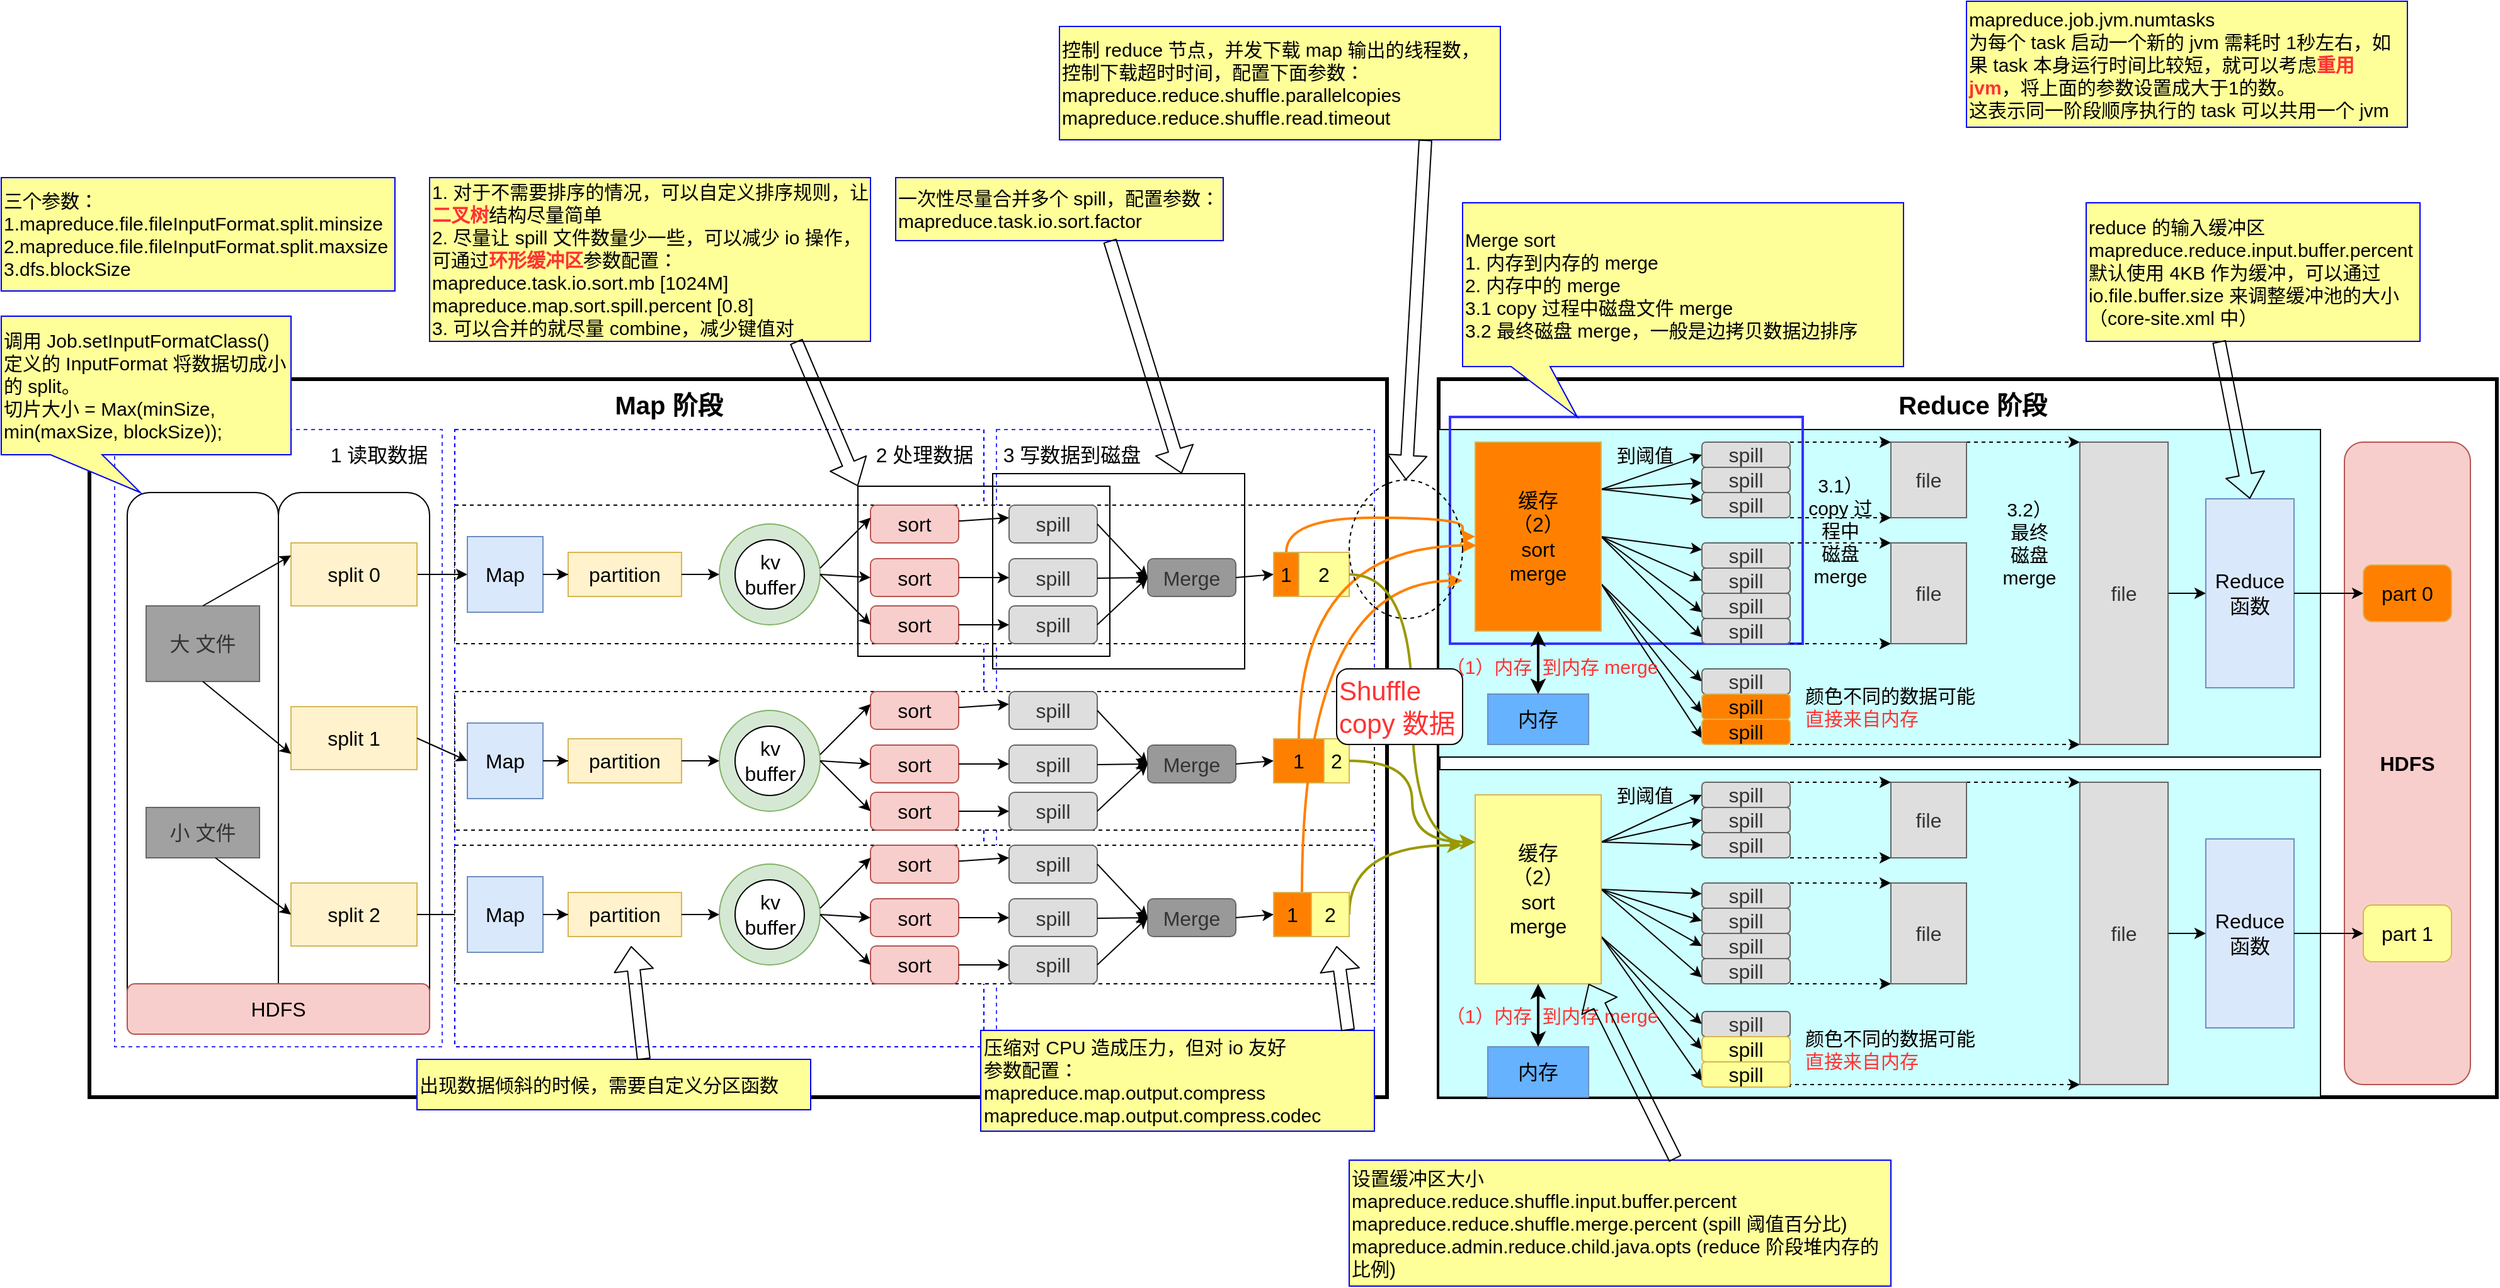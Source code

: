 <mxfile version="13.5.9" type="github">
  <diagram id="soaLO18ewO4P7TmvgLpl" name="第 1 页">
    <mxGraphModel dx="2400" dy="2231" grid="1" gridSize="10" guides="1" tooltips="1" connect="1" arrows="1" fold="1" page="0" pageScale="1" pageWidth="850" pageHeight="1100" background="none" math="0" shadow="0">
      <root>
        <mxCell id="0" />
        <mxCell id="1" parent="0" />
        <mxCell id="uXUEuZgN4HHDqKwv0Y2o-131" value="" style="rounded=0;whiteSpace=wrap;html=1;strokeWidth=3;" vertex="1" parent="1">
          <mxGeometry x="871" y="-640" width="840" height="570" as="geometry" />
        </mxCell>
        <mxCell id="uXUEuZgN4HHDqKwv0Y2o-255" value="" style="rounded=0;whiteSpace=wrap;html=1;strokeColor=#000000;strokeWidth=1;fontSize=21;fontColor=#FF3333;align=left;fillColor=#CCFFFF;fontStyle=1" vertex="1" parent="1">
          <mxGeometry x="871" y="-330" width="700" height="260" as="geometry" />
        </mxCell>
        <mxCell id="uXUEuZgN4HHDqKwv0Y2o-253" value="" style="rounded=0;whiteSpace=wrap;html=1;strokeColor=#000000;strokeWidth=1;fontSize=21;fontColor=#FF3333;align=left;fillColor=#CCFFFF;fontStyle=1" vertex="1" parent="1">
          <mxGeometry x="871" y="-600" width="700" height="260" as="geometry" />
        </mxCell>
        <mxCell id="uXUEuZgN4HHDqKwv0Y2o-251" value="" style="rounded=0;whiteSpace=wrap;html=1;fontSize=16;strokeColor=#3333FF;fillColor=none;strokeWidth=2;" vertex="1" parent="1">
          <mxGeometry x="880" y="-610" width="280" height="180" as="geometry" />
        </mxCell>
        <mxCell id="UFGPYld1FJ---fXv9Qsl-2" value="" style="rounded=0;whiteSpace=wrap;html=1;strokeWidth=3;" parent="1" vertex="1">
          <mxGeometry x="-200" y="-640" width="1030" height="570" as="geometry" />
        </mxCell>
        <mxCell id="uXUEuZgN4HHDqKwv0Y2o-113" value="" style="rounded=0;whiteSpace=wrap;html=1;fontSize=16;dashed=1;strokeColor=#3333FF;" vertex="1" parent="1">
          <mxGeometry x="520" y="-600" width="300" height="490" as="geometry" />
        </mxCell>
        <mxCell id="uXUEuZgN4HHDqKwv0Y2o-39" value="" style="rounded=0;whiteSpace=wrap;html=1;fontSize=16;dashed=1;strokeColor=#0000FF;" vertex="1" parent="1">
          <mxGeometry x="90" y="-600" width="420" height="490" as="geometry" />
        </mxCell>
        <mxCell id="uXUEuZgN4HHDqKwv0Y2o-50" value="" style="group" vertex="1" connectable="0" parent="1">
          <mxGeometry x="90" y="-540" width="730" height="130" as="geometry" />
        </mxCell>
        <mxCell id="uXUEuZgN4HHDqKwv0Y2o-1" value="" style="rounded=0;whiteSpace=wrap;html=1;fontSize=16;dashed=1;" vertex="1" parent="uXUEuZgN4HHDqKwv0Y2o-50">
          <mxGeometry width="730" height="110" as="geometry" />
        </mxCell>
        <mxCell id="uXUEuZgN4HHDqKwv0Y2o-47" value="" style="edgeStyle=orthogonalEdgeStyle;rounded=0;orthogonalLoop=1;jettySize=auto;html=1;fontSize=16;" edge="1" parent="uXUEuZgN4HHDqKwv0Y2o-50" source="uXUEuZgN4HHDqKwv0Y2o-2">
          <mxGeometry relative="1" as="geometry">
            <mxPoint x="150" y="55" as="targetPoint" />
          </mxGeometry>
        </mxCell>
        <mxCell id="uXUEuZgN4HHDqKwv0Y2o-2" value="Map" style="rounded=0;whiteSpace=wrap;html=1;fillColor=#dae8fc;fontSize=16;strokeColor=#6c8ebf;" vertex="1" parent="uXUEuZgN4HHDqKwv0Y2o-50">
          <mxGeometry x="10" y="25" width="60" height="60" as="geometry" />
        </mxCell>
        <mxCell id="uXUEuZgN4HHDqKwv0Y2o-4" value="partition" style="rounded=0;whiteSpace=wrap;html=1;fillColor=#fff2cc;fontSize=16;strokeColor=#d6b656;" vertex="1" parent="uXUEuZgN4HHDqKwv0Y2o-50">
          <mxGeometry x="90" y="37.5" width="90" height="35" as="geometry" />
        </mxCell>
        <mxCell id="uXUEuZgN4HHDqKwv0Y2o-36" style="edgeStyle=orthogonalEdgeStyle;rounded=0;orthogonalLoop=1;jettySize=auto;html=1;exitX=1;exitY=0.5;exitDx=0;exitDy=0;fontSize=16;" edge="1" parent="uXUEuZgN4HHDqKwv0Y2o-50" source="uXUEuZgN4HHDqKwv0Y2o-2" target="uXUEuZgN4HHDqKwv0Y2o-4">
          <mxGeometry relative="1" as="geometry" />
        </mxCell>
        <mxCell id="uXUEuZgN4HHDqKwv0Y2o-7" value="" style="group" vertex="1" connectable="0" parent="uXUEuZgN4HHDqKwv0Y2o-50">
          <mxGeometry x="210" y="15" width="80" height="80" as="geometry" />
        </mxCell>
        <mxCell id="uXUEuZgN4HHDqKwv0Y2o-5" value="" style="ellipse;whiteSpace=wrap;html=1;aspect=fixed;fillColor=#d5e8d4;fontSize=16;strokeColor=#82b366;" vertex="1" parent="uXUEuZgN4HHDqKwv0Y2o-7">
          <mxGeometry width="80" height="80" as="geometry" />
        </mxCell>
        <mxCell id="uXUEuZgN4HHDqKwv0Y2o-6" value="kv buffer" style="ellipse;whiteSpace=wrap;html=1;aspect=fixed;fontSize=16;" vertex="1" parent="uXUEuZgN4HHDqKwv0Y2o-7">
          <mxGeometry x="12.5" y="12.5" width="55" height="55" as="geometry" />
        </mxCell>
        <mxCell id="uXUEuZgN4HHDqKwv0Y2o-37" style="edgeStyle=orthogonalEdgeStyle;rounded=0;orthogonalLoop=1;jettySize=auto;html=1;exitX=1;exitY=0.5;exitDx=0;exitDy=0;entryX=0;entryY=0.5;entryDx=0;entryDy=0;fontSize=16;" edge="1" parent="uXUEuZgN4HHDqKwv0Y2o-50" source="uXUEuZgN4HHDqKwv0Y2o-4" target="uXUEuZgN4HHDqKwv0Y2o-5">
          <mxGeometry relative="1" as="geometry" />
        </mxCell>
        <mxCell id="uXUEuZgN4HHDqKwv0Y2o-9" value="sort" style="rounded=1;whiteSpace=wrap;html=1;fontSize=16;fontStyle=0;fillColor=#f8cecc;strokeColor=#b85450;" vertex="1" parent="uXUEuZgN4HHDqKwv0Y2o-50">
          <mxGeometry x="330" width="70" height="30" as="geometry" />
        </mxCell>
        <mxCell id="uXUEuZgN4HHDqKwv0Y2o-11" value="sort" style="rounded=1;whiteSpace=wrap;html=1;fontSize=16;fontStyle=0;fillColor=#f8cecc;strokeColor=#b85450;" vertex="1" parent="uXUEuZgN4HHDqKwv0Y2o-50">
          <mxGeometry x="330" y="42.5" width="70" height="30" as="geometry" />
        </mxCell>
        <mxCell id="uXUEuZgN4HHDqKwv0Y2o-12" value="sort" style="rounded=1;whiteSpace=wrap;html=1;fontSize=16;fontStyle=0;fillColor=#f8cecc;strokeColor=#b85450;" vertex="1" parent="uXUEuZgN4HHDqKwv0Y2o-50">
          <mxGeometry x="330" y="80" width="70" height="30" as="geometry" />
        </mxCell>
        <mxCell id="uXUEuZgN4HHDqKwv0Y2o-13" value="" style="endArrow=classic;html=1;fontSize=16;" edge="1" parent="uXUEuZgN4HHDqKwv0Y2o-50">
          <mxGeometry width="50" height="50" relative="1" as="geometry">
            <mxPoint x="290" y="50" as="sourcePoint" />
            <mxPoint x="330" y="10" as="targetPoint" />
          </mxGeometry>
        </mxCell>
        <mxCell id="uXUEuZgN4HHDqKwv0Y2o-14" value="" style="endArrow=classic;html=1;fontSize=16;entryX=0;entryY=0.5;entryDx=0;entryDy=0;exitX=1;exitY=0.5;exitDx=0;exitDy=0;" edge="1" parent="uXUEuZgN4HHDqKwv0Y2o-50" source="uXUEuZgN4HHDqKwv0Y2o-5" target="uXUEuZgN4HHDqKwv0Y2o-11">
          <mxGeometry width="50" height="50" relative="1" as="geometry">
            <mxPoint x="300" y="60" as="sourcePoint" />
            <mxPoint x="340" y="20" as="targetPoint" />
          </mxGeometry>
        </mxCell>
        <mxCell id="uXUEuZgN4HHDqKwv0Y2o-15" value="" style="endArrow=classic;html=1;fontSize=16;entryX=0;entryY=0.5;entryDx=0;entryDy=0;exitX=1;exitY=0.5;exitDx=0;exitDy=0;" edge="1" parent="uXUEuZgN4HHDqKwv0Y2o-50" source="uXUEuZgN4HHDqKwv0Y2o-5" target="uXUEuZgN4HHDqKwv0Y2o-12">
          <mxGeometry width="50" height="50" relative="1" as="geometry">
            <mxPoint x="310" y="70" as="sourcePoint" />
            <mxPoint x="350" y="30" as="targetPoint" />
          </mxGeometry>
        </mxCell>
        <mxCell id="uXUEuZgN4HHDqKwv0Y2o-16" value="spill" style="rounded=1;whiteSpace=wrap;html=1;fontSize=16;fontStyle=0;strokeColor=#666666;fontColor=#333333;fillColor=#DEDEDE;" vertex="1" parent="uXUEuZgN4HHDqKwv0Y2o-50">
          <mxGeometry x="440" width="70" height="30" as="geometry" />
        </mxCell>
        <mxCell id="uXUEuZgN4HHDqKwv0Y2o-17" value="spill" style="rounded=1;whiteSpace=wrap;html=1;fontSize=16;fontStyle=0;strokeColor=#666666;fontColor=#333333;fillColor=#DEDEDE;" vertex="1" parent="uXUEuZgN4HHDqKwv0Y2o-50">
          <mxGeometry x="440" y="42.5" width="70" height="30" as="geometry" />
        </mxCell>
        <mxCell id="uXUEuZgN4HHDqKwv0Y2o-18" value="spill" style="rounded=1;whiteSpace=wrap;html=1;fontSize=16;fontStyle=0;strokeColor=#666666;fontColor=#333333;fillColor=#DEDEDE;" vertex="1" parent="uXUEuZgN4HHDqKwv0Y2o-50">
          <mxGeometry x="440" y="80" width="70" height="30" as="geometry" />
        </mxCell>
        <mxCell id="uXUEuZgN4HHDqKwv0Y2o-22" value="Merge" style="rounded=1;whiteSpace=wrap;html=1;fontSize=16;fontStyle=0;strokeColor=#666666;fontColor=#333333;fillColor=#999999;" vertex="1" parent="uXUEuZgN4HHDqKwv0Y2o-50">
          <mxGeometry x="550" y="42.5" width="70" height="30" as="geometry" />
        </mxCell>
        <mxCell id="uXUEuZgN4HHDqKwv0Y2o-23" value="" style="endArrow=classic;html=1;fontSize=16;" edge="1" parent="uXUEuZgN4HHDqKwv0Y2o-50" source="uXUEuZgN4HHDqKwv0Y2o-9">
          <mxGeometry width="50" height="50" relative="1" as="geometry">
            <mxPoint x="390" y="60" as="sourcePoint" />
            <mxPoint x="440" y="10" as="targetPoint" />
          </mxGeometry>
        </mxCell>
        <mxCell id="uXUEuZgN4HHDqKwv0Y2o-25" value="" style="endArrow=classic;html=1;fontSize=16;exitX=1;exitY=0.5;exitDx=0;exitDy=0;entryX=0;entryY=0.5;entryDx=0;entryDy=0;" edge="1" parent="uXUEuZgN4HHDqKwv0Y2o-50" source="uXUEuZgN4HHDqKwv0Y2o-11" target="uXUEuZgN4HHDqKwv0Y2o-17">
          <mxGeometry width="50" height="50" relative="1" as="geometry">
            <mxPoint x="410" y="22.667" as="sourcePoint" />
            <mxPoint x="450" y="20" as="targetPoint" />
          </mxGeometry>
        </mxCell>
        <mxCell id="uXUEuZgN4HHDqKwv0Y2o-26" value="" style="endArrow=classic;html=1;fontSize=16;entryX=0;entryY=0.5;entryDx=0;entryDy=0;exitX=1;exitY=0.5;exitDx=0;exitDy=0;" edge="1" parent="uXUEuZgN4HHDqKwv0Y2o-50" source="uXUEuZgN4HHDqKwv0Y2o-12" target="uXUEuZgN4HHDqKwv0Y2o-18">
          <mxGeometry width="50" height="50" relative="1" as="geometry">
            <mxPoint x="420" y="32.667" as="sourcePoint" />
            <mxPoint x="460" y="30" as="targetPoint" />
          </mxGeometry>
        </mxCell>
        <mxCell id="uXUEuZgN4HHDqKwv0Y2o-27" value="" style="endArrow=classic;html=1;fontSize=16;entryX=0;entryY=0.5;entryDx=0;entryDy=0;exitX=1;exitY=0.5;exitDx=0;exitDy=0;" edge="1" parent="uXUEuZgN4HHDqKwv0Y2o-50" source="uXUEuZgN4HHDqKwv0Y2o-16" target="uXUEuZgN4HHDqKwv0Y2o-22">
          <mxGeometry width="50" height="50" relative="1" as="geometry">
            <mxPoint x="430" y="42.667" as="sourcePoint" />
            <mxPoint x="470" y="40" as="targetPoint" />
          </mxGeometry>
        </mxCell>
        <mxCell id="uXUEuZgN4HHDqKwv0Y2o-28" value="" style="endArrow=classic;html=1;fontSize=16;entryX=0;entryY=0.5;entryDx=0;entryDy=0;" edge="1" parent="uXUEuZgN4HHDqKwv0Y2o-50" target="uXUEuZgN4HHDqKwv0Y2o-22">
          <mxGeometry width="50" height="50" relative="1" as="geometry">
            <mxPoint x="510" y="58" as="sourcePoint" />
            <mxPoint x="480" y="50" as="targetPoint" />
          </mxGeometry>
        </mxCell>
        <mxCell id="uXUEuZgN4HHDqKwv0Y2o-29" value="" style="endArrow=classic;html=1;fontSize=16;entryX=0;entryY=0.5;entryDx=0;entryDy=0;exitX=1;exitY=0.5;exitDx=0;exitDy=0;" edge="1" parent="uXUEuZgN4HHDqKwv0Y2o-50" source="uXUEuZgN4HHDqKwv0Y2o-18" target="uXUEuZgN4HHDqKwv0Y2o-22">
          <mxGeometry width="50" height="50" relative="1" as="geometry">
            <mxPoint x="450" y="62.667" as="sourcePoint" />
            <mxPoint x="490" y="60" as="targetPoint" />
          </mxGeometry>
        </mxCell>
        <mxCell id="uXUEuZgN4HHDqKwv0Y2o-30" value="1" style="rounded=0;whiteSpace=wrap;html=1;fontSize=16;strokeColor=#d6b656;fillColor=#FF8000;" vertex="1" parent="uXUEuZgN4HHDqKwv0Y2o-50">
          <mxGeometry x="650" y="37.5" width="20" height="35" as="geometry" />
        </mxCell>
        <mxCell id="uXUEuZgN4HHDqKwv0Y2o-31" value="2" style="rounded=0;whiteSpace=wrap;html=1;fontSize=16;strokeColor=#d6b656;fillColor=#FFFF99;" vertex="1" parent="uXUEuZgN4HHDqKwv0Y2o-50">
          <mxGeometry x="670" y="37.5" width="40" height="35" as="geometry" />
        </mxCell>
        <mxCell id="uXUEuZgN4HHDqKwv0Y2o-34" value="" style="endArrow=classic;html=1;fontSize=16;entryX=0;entryY=0.5;entryDx=0;entryDy=0;exitX=1;exitY=0.5;exitDx=0;exitDy=0;" edge="1" parent="uXUEuZgN4HHDqKwv0Y2o-50" source="uXUEuZgN4HHDqKwv0Y2o-22" target="uXUEuZgN4HHDqKwv0Y2o-30">
          <mxGeometry width="50" height="50" relative="1" as="geometry">
            <mxPoint x="520" y="220" as="sourcePoint" />
            <mxPoint x="570" y="170" as="targetPoint" />
          </mxGeometry>
        </mxCell>
        <mxCell id="uXUEuZgN4HHDqKwv0Y2o-122" value="" style="rounded=0;whiteSpace=wrap;html=1;fontSize=16;fillColor=none;" vertex="1" parent="uXUEuZgN4HHDqKwv0Y2o-50">
          <mxGeometry x="320" y="-15" width="200" height="135" as="geometry" />
        </mxCell>
        <mxCell id="uXUEuZgN4HHDqKwv0Y2o-40" value="" style="rounded=0;whiteSpace=wrap;html=1;fontSize=16;dashed=1;strokeColor=#3333FF;" vertex="1" parent="1">
          <mxGeometry x="-180" y="-600" width="260" height="490" as="geometry" />
        </mxCell>
        <mxCell id="UFGPYld1FJ---fXv9Qsl-3" value="Map 阶段" style="text;html=1;strokeColor=none;fillColor=none;align=center;verticalAlign=middle;whiteSpace=wrap;rounded=0;fontSize=20;fontStyle=1" parent="1" vertex="1">
          <mxGeometry x="210" y="-640" width="100" height="40" as="geometry" />
        </mxCell>
        <mxCell id="UFGPYld1FJ---fXv9Qsl-4" value="" style="rounded=1;whiteSpace=wrap;html=1;fontSize=16;" parent="1" vertex="1">
          <mxGeometry x="-170" y="-550" width="120" height="430" as="geometry" />
        </mxCell>
        <mxCell id="UFGPYld1FJ---fXv9Qsl-6" value="大 文件" style="rounded=0;whiteSpace=wrap;html=1;fontSize=16;strokeColor=#666666;fontColor=#333333;fillColor=#A1A1A1;" parent="1" vertex="1">
          <mxGeometry x="-155" y="-460" width="90" height="60" as="geometry" />
        </mxCell>
        <mxCell id="UFGPYld1FJ---fXv9Qsl-7" value="小 文件" style="rounded=0;whiteSpace=wrap;html=1;fontSize=16;strokeColor=#666666;fontColor=#333333;fillColor=#A1A1A1;" parent="1" vertex="1">
          <mxGeometry x="-155" y="-300" width="90" height="40" as="geometry" />
        </mxCell>
        <mxCell id="UFGPYld1FJ---fXv9Qsl-9" value="" style="rounded=1;whiteSpace=wrap;html=1;fontSize=16;" parent="1" vertex="1">
          <mxGeometry x="-50" y="-550" width="120" height="430" as="geometry" />
        </mxCell>
        <mxCell id="uXUEuZgN4HHDqKwv0Y2o-35" style="edgeStyle=orthogonalEdgeStyle;rounded=0;orthogonalLoop=1;jettySize=auto;html=1;exitX=1;exitY=0.5;exitDx=0;exitDy=0;entryX=0;entryY=0.5;entryDx=0;entryDy=0;fontSize=16;" edge="1" parent="1" source="UFGPYld1FJ---fXv9Qsl-10" target="uXUEuZgN4HHDqKwv0Y2o-2">
          <mxGeometry relative="1" as="geometry" />
        </mxCell>
        <mxCell id="UFGPYld1FJ---fXv9Qsl-10" value="split 0" style="rounded=0;whiteSpace=wrap;html=1;fillColor=#fff2cc;fontSize=16;strokeColor=#d6b656;" parent="1" vertex="1">
          <mxGeometry x="-40" y="-510" width="100" height="50" as="geometry" />
        </mxCell>
        <mxCell id="UFGPYld1FJ---fXv9Qsl-12" value="split 1" style="rounded=0;whiteSpace=wrap;html=1;fillColor=#fff2cc;fontSize=16;strokeColor=#d6b656;" parent="1" vertex="1">
          <mxGeometry x="-40" y="-380" width="100" height="50" as="geometry" />
        </mxCell>
        <mxCell id="UFGPYld1FJ---fXv9Qsl-13" value="split 2" style="rounded=0;whiteSpace=wrap;html=1;fillColor=#fff2cc;fontSize=16;strokeColor=#d6b656;" parent="1" vertex="1">
          <mxGeometry x="-40" y="-240" width="100" height="50" as="geometry" />
        </mxCell>
        <mxCell id="UFGPYld1FJ---fXv9Qsl-14" value="HDFS" style="rounded=1;whiteSpace=wrap;html=1;fontSize=16;fontStyle=0;fillColor=#f8cecc;strokeColor=#b85450;" parent="1" vertex="1">
          <mxGeometry x="-170" y="-160" width="240" height="40" as="geometry" />
        </mxCell>
        <mxCell id="UFGPYld1FJ---fXv9Qsl-16" value="" style="endArrow=classic;html=1;fontSize=16;exitX=0.5;exitY=0;exitDx=0;exitDy=0;" parent="1" source="UFGPYld1FJ---fXv9Qsl-6" edge="1">
          <mxGeometry width="50" height="50" relative="1" as="geometry">
            <mxPoint x="-90" y="-450" as="sourcePoint" />
            <mxPoint x="-40" y="-500" as="targetPoint" />
          </mxGeometry>
        </mxCell>
        <mxCell id="UFGPYld1FJ---fXv9Qsl-17" value="" style="endArrow=classic;html=1;fontSize=16;exitX=0.5;exitY=1;exitDx=0;exitDy=0;entryX=0;entryY=0.75;entryDx=0;entryDy=0;" parent="1" source="UFGPYld1FJ---fXv9Qsl-6" target="UFGPYld1FJ---fXv9Qsl-12" edge="1">
          <mxGeometry width="50" height="50" relative="1" as="geometry">
            <mxPoint x="-100" y="-450" as="sourcePoint" />
            <mxPoint x="-30" y="-490" as="targetPoint" />
          </mxGeometry>
        </mxCell>
        <mxCell id="UFGPYld1FJ---fXv9Qsl-18" value="" style="endArrow=classic;html=1;fontSize=16;exitX=0.5;exitY=0;exitDx=0;exitDy=0;entryX=0;entryY=0.5;entryDx=0;entryDy=0;" parent="1" target="UFGPYld1FJ---fXv9Qsl-13" edge="1">
          <mxGeometry width="50" height="50" relative="1" as="geometry">
            <mxPoint x="-100" y="-260" as="sourcePoint" />
            <mxPoint x="-30" y="-300" as="targetPoint" />
          </mxGeometry>
        </mxCell>
        <mxCell id="uXUEuZgN4HHDqKwv0Y2o-41" value="1 读取数据" style="text;html=1;strokeColor=none;fillColor=none;align=center;verticalAlign=middle;whiteSpace=wrap;rounded=0;fontSize=16;" vertex="1" parent="1">
          <mxGeometry x="-20" y="-590" width="100" height="20" as="geometry" />
        </mxCell>
        <mxCell id="uXUEuZgN4HHDqKwv0Y2o-43" value="2 处理数据" style="text;html=1;strokeColor=none;fillColor=none;align=center;verticalAlign=middle;whiteSpace=wrap;rounded=0;fontSize=16;" vertex="1" parent="1">
          <mxGeometry x="413" y="-590" width="100" height="20" as="geometry" />
        </mxCell>
        <mxCell id="uXUEuZgN4HHDqKwv0Y2o-51" value="" style="group" vertex="1" connectable="0" parent="1">
          <mxGeometry x="90" y="-392" width="730" height="110" as="geometry" />
        </mxCell>
        <mxCell id="uXUEuZgN4HHDqKwv0Y2o-52" value="" style="rounded=0;whiteSpace=wrap;html=1;fontSize=16;dashed=1;" vertex="1" parent="uXUEuZgN4HHDqKwv0Y2o-51">
          <mxGeometry width="730" height="110" as="geometry" />
        </mxCell>
        <mxCell id="uXUEuZgN4HHDqKwv0Y2o-53" value="" style="edgeStyle=orthogonalEdgeStyle;rounded=0;orthogonalLoop=1;jettySize=auto;html=1;fontSize=16;" edge="1" parent="uXUEuZgN4HHDqKwv0Y2o-51" source="uXUEuZgN4HHDqKwv0Y2o-54">
          <mxGeometry relative="1" as="geometry">
            <mxPoint x="150" y="55" as="targetPoint" />
          </mxGeometry>
        </mxCell>
        <mxCell id="uXUEuZgN4HHDqKwv0Y2o-54" value="Map" style="rounded=0;whiteSpace=wrap;html=1;fillColor=#dae8fc;fontSize=16;strokeColor=#6c8ebf;" vertex="1" parent="uXUEuZgN4HHDqKwv0Y2o-51">
          <mxGeometry x="10" y="25" width="60" height="60" as="geometry" />
        </mxCell>
        <mxCell id="uXUEuZgN4HHDqKwv0Y2o-55" value="partition" style="rounded=0;whiteSpace=wrap;html=1;fillColor=#fff2cc;fontSize=16;strokeColor=#d6b656;" vertex="1" parent="uXUEuZgN4HHDqKwv0Y2o-51">
          <mxGeometry x="90" y="37.5" width="90" height="35" as="geometry" />
        </mxCell>
        <mxCell id="uXUEuZgN4HHDqKwv0Y2o-56" style="edgeStyle=orthogonalEdgeStyle;rounded=0;orthogonalLoop=1;jettySize=auto;html=1;exitX=1;exitY=0.5;exitDx=0;exitDy=0;fontSize=16;" edge="1" parent="uXUEuZgN4HHDqKwv0Y2o-51" source="uXUEuZgN4HHDqKwv0Y2o-54" target="uXUEuZgN4HHDqKwv0Y2o-55">
          <mxGeometry relative="1" as="geometry" />
        </mxCell>
        <mxCell id="uXUEuZgN4HHDqKwv0Y2o-57" value="" style="group" vertex="1" connectable="0" parent="uXUEuZgN4HHDqKwv0Y2o-51">
          <mxGeometry x="210" y="15" width="80" height="80" as="geometry" />
        </mxCell>
        <mxCell id="uXUEuZgN4HHDqKwv0Y2o-58" value="" style="ellipse;whiteSpace=wrap;html=1;aspect=fixed;fillColor=#d5e8d4;fontSize=16;strokeColor=#82b366;" vertex="1" parent="uXUEuZgN4HHDqKwv0Y2o-57">
          <mxGeometry width="80" height="80" as="geometry" />
        </mxCell>
        <mxCell id="uXUEuZgN4HHDqKwv0Y2o-59" value="kv buffer" style="ellipse;whiteSpace=wrap;html=1;aspect=fixed;fontSize=16;" vertex="1" parent="uXUEuZgN4HHDqKwv0Y2o-57">
          <mxGeometry x="12.5" y="12.5" width="55" height="55" as="geometry" />
        </mxCell>
        <mxCell id="uXUEuZgN4HHDqKwv0Y2o-60" style="edgeStyle=orthogonalEdgeStyle;rounded=0;orthogonalLoop=1;jettySize=auto;html=1;exitX=1;exitY=0.5;exitDx=0;exitDy=0;entryX=0;entryY=0.5;entryDx=0;entryDy=0;fontSize=16;" edge="1" parent="uXUEuZgN4HHDqKwv0Y2o-51" source="uXUEuZgN4HHDqKwv0Y2o-55" target="uXUEuZgN4HHDqKwv0Y2o-58">
          <mxGeometry relative="1" as="geometry" />
        </mxCell>
        <mxCell id="uXUEuZgN4HHDqKwv0Y2o-61" value="sort" style="rounded=1;whiteSpace=wrap;html=1;fontSize=16;fontStyle=0;fillColor=#f8cecc;strokeColor=#b85450;" vertex="1" parent="uXUEuZgN4HHDqKwv0Y2o-51">
          <mxGeometry x="330" width="70" height="30" as="geometry" />
        </mxCell>
        <mxCell id="uXUEuZgN4HHDqKwv0Y2o-62" value="sort" style="rounded=1;whiteSpace=wrap;html=1;fontSize=16;fontStyle=0;fillColor=#f8cecc;strokeColor=#b85450;" vertex="1" parent="uXUEuZgN4HHDqKwv0Y2o-51">
          <mxGeometry x="330" y="42.5" width="70" height="30" as="geometry" />
        </mxCell>
        <mxCell id="uXUEuZgN4HHDqKwv0Y2o-63" value="sort" style="rounded=1;whiteSpace=wrap;html=1;fontSize=16;fontStyle=0;fillColor=#f8cecc;strokeColor=#b85450;" vertex="1" parent="uXUEuZgN4HHDqKwv0Y2o-51">
          <mxGeometry x="330" y="80" width="70" height="30" as="geometry" />
        </mxCell>
        <mxCell id="uXUEuZgN4HHDqKwv0Y2o-64" value="" style="endArrow=classic;html=1;fontSize=16;" edge="1" parent="uXUEuZgN4HHDqKwv0Y2o-51">
          <mxGeometry width="50" height="50" relative="1" as="geometry">
            <mxPoint x="290" y="50" as="sourcePoint" />
            <mxPoint x="330" y="10" as="targetPoint" />
          </mxGeometry>
        </mxCell>
        <mxCell id="uXUEuZgN4HHDqKwv0Y2o-65" value="" style="endArrow=classic;html=1;fontSize=16;entryX=0;entryY=0.5;entryDx=0;entryDy=0;exitX=1;exitY=0.5;exitDx=0;exitDy=0;" edge="1" parent="uXUEuZgN4HHDqKwv0Y2o-51" source="uXUEuZgN4HHDqKwv0Y2o-58" target="uXUEuZgN4HHDqKwv0Y2o-62">
          <mxGeometry width="50" height="50" relative="1" as="geometry">
            <mxPoint x="300" y="60" as="sourcePoint" />
            <mxPoint x="340" y="20" as="targetPoint" />
          </mxGeometry>
        </mxCell>
        <mxCell id="uXUEuZgN4HHDqKwv0Y2o-66" value="" style="endArrow=classic;html=1;fontSize=16;entryX=0;entryY=0.5;entryDx=0;entryDy=0;exitX=1;exitY=0.5;exitDx=0;exitDy=0;" edge="1" parent="uXUEuZgN4HHDqKwv0Y2o-51" source="uXUEuZgN4HHDqKwv0Y2o-58" target="uXUEuZgN4HHDqKwv0Y2o-63">
          <mxGeometry width="50" height="50" relative="1" as="geometry">
            <mxPoint x="310" y="70" as="sourcePoint" />
            <mxPoint x="350" y="30" as="targetPoint" />
          </mxGeometry>
        </mxCell>
        <mxCell id="uXUEuZgN4HHDqKwv0Y2o-67" value="spill" style="rounded=1;whiteSpace=wrap;html=1;fontSize=16;fontStyle=0;strokeColor=#666666;fontColor=#333333;fillColor=#DEDEDE;" vertex="1" parent="uXUEuZgN4HHDqKwv0Y2o-51">
          <mxGeometry x="440" width="70" height="30" as="geometry" />
        </mxCell>
        <mxCell id="uXUEuZgN4HHDqKwv0Y2o-68" value="spill" style="rounded=1;whiteSpace=wrap;html=1;fontSize=16;fontStyle=0;strokeColor=#666666;fontColor=#333333;fillColor=#DEDEDE;" vertex="1" parent="uXUEuZgN4HHDqKwv0Y2o-51">
          <mxGeometry x="440" y="42.5" width="70" height="30" as="geometry" />
        </mxCell>
        <mxCell id="uXUEuZgN4HHDqKwv0Y2o-69" value="spill" style="rounded=1;whiteSpace=wrap;html=1;fontSize=16;fontStyle=0;strokeColor=#666666;fontColor=#333333;fillColor=#DEDEDE;" vertex="1" parent="uXUEuZgN4HHDqKwv0Y2o-51">
          <mxGeometry x="440" y="80" width="70" height="30" as="geometry" />
        </mxCell>
        <mxCell id="uXUEuZgN4HHDqKwv0Y2o-70" value="Merge" style="rounded=1;whiteSpace=wrap;html=1;fontSize=16;fontStyle=0;strokeColor=#666666;fontColor=#333333;fillColor=#999999;" vertex="1" parent="uXUEuZgN4HHDqKwv0Y2o-51">
          <mxGeometry x="550" y="42.5" width="70" height="30" as="geometry" />
        </mxCell>
        <mxCell id="uXUEuZgN4HHDqKwv0Y2o-71" value="" style="endArrow=classic;html=1;fontSize=16;" edge="1" parent="uXUEuZgN4HHDqKwv0Y2o-51" source="uXUEuZgN4HHDqKwv0Y2o-61">
          <mxGeometry width="50" height="50" relative="1" as="geometry">
            <mxPoint x="390" y="60" as="sourcePoint" />
            <mxPoint x="440" y="10" as="targetPoint" />
          </mxGeometry>
        </mxCell>
        <mxCell id="uXUEuZgN4HHDqKwv0Y2o-72" value="" style="endArrow=classic;html=1;fontSize=16;exitX=1;exitY=0.5;exitDx=0;exitDy=0;entryX=0;entryY=0.5;entryDx=0;entryDy=0;" edge="1" parent="uXUEuZgN4HHDqKwv0Y2o-51" source="uXUEuZgN4HHDqKwv0Y2o-62" target="uXUEuZgN4HHDqKwv0Y2o-68">
          <mxGeometry width="50" height="50" relative="1" as="geometry">
            <mxPoint x="410" y="22.667" as="sourcePoint" />
            <mxPoint x="450" y="20" as="targetPoint" />
          </mxGeometry>
        </mxCell>
        <mxCell id="uXUEuZgN4HHDqKwv0Y2o-73" value="" style="endArrow=classic;html=1;fontSize=16;entryX=0;entryY=0.5;entryDx=0;entryDy=0;exitX=1;exitY=0.5;exitDx=0;exitDy=0;" edge="1" parent="uXUEuZgN4HHDqKwv0Y2o-51" source="uXUEuZgN4HHDqKwv0Y2o-63" target="uXUEuZgN4HHDqKwv0Y2o-69">
          <mxGeometry width="50" height="50" relative="1" as="geometry">
            <mxPoint x="420" y="32.667" as="sourcePoint" />
            <mxPoint x="460" y="30" as="targetPoint" />
          </mxGeometry>
        </mxCell>
        <mxCell id="uXUEuZgN4HHDqKwv0Y2o-74" value="" style="endArrow=classic;html=1;fontSize=16;entryX=0;entryY=0.5;entryDx=0;entryDy=0;exitX=1;exitY=0.5;exitDx=0;exitDy=0;" edge="1" parent="uXUEuZgN4HHDqKwv0Y2o-51" source="uXUEuZgN4HHDqKwv0Y2o-67" target="uXUEuZgN4HHDqKwv0Y2o-70">
          <mxGeometry width="50" height="50" relative="1" as="geometry">
            <mxPoint x="430" y="42.667" as="sourcePoint" />
            <mxPoint x="470" y="40" as="targetPoint" />
          </mxGeometry>
        </mxCell>
        <mxCell id="uXUEuZgN4HHDqKwv0Y2o-75" value="" style="endArrow=classic;html=1;fontSize=16;entryX=0;entryY=0.5;entryDx=0;entryDy=0;" edge="1" parent="uXUEuZgN4HHDqKwv0Y2o-51" target="uXUEuZgN4HHDqKwv0Y2o-70">
          <mxGeometry width="50" height="50" relative="1" as="geometry">
            <mxPoint x="510" y="58" as="sourcePoint" />
            <mxPoint x="480" y="50" as="targetPoint" />
          </mxGeometry>
        </mxCell>
        <mxCell id="uXUEuZgN4HHDqKwv0Y2o-76" value="" style="endArrow=classic;html=1;fontSize=16;entryX=0;entryY=0.5;entryDx=0;entryDy=0;exitX=1;exitY=0.5;exitDx=0;exitDy=0;" edge="1" parent="uXUEuZgN4HHDqKwv0Y2o-51" source="uXUEuZgN4HHDqKwv0Y2o-69" target="uXUEuZgN4HHDqKwv0Y2o-70">
          <mxGeometry width="50" height="50" relative="1" as="geometry">
            <mxPoint x="450" y="62.667" as="sourcePoint" />
            <mxPoint x="490" y="60" as="targetPoint" />
          </mxGeometry>
        </mxCell>
        <mxCell id="uXUEuZgN4HHDqKwv0Y2o-77" value="1" style="rounded=0;whiteSpace=wrap;html=1;fontSize=16;strokeColor=#d6b656;fillColor=#FF8000;" vertex="1" parent="uXUEuZgN4HHDqKwv0Y2o-51">
          <mxGeometry x="650" y="37.5" width="40" height="35" as="geometry" />
        </mxCell>
        <mxCell id="uXUEuZgN4HHDqKwv0Y2o-78" value="2" style="rounded=0;whiteSpace=wrap;html=1;fontSize=16;strokeColor=#d6b656;fillColor=#FFFF99;" vertex="1" parent="uXUEuZgN4HHDqKwv0Y2o-51">
          <mxGeometry x="690" y="37.5" width="20" height="35" as="geometry" />
        </mxCell>
        <mxCell id="uXUEuZgN4HHDqKwv0Y2o-79" value="" style="endArrow=classic;html=1;fontSize=16;entryX=0;entryY=0.5;entryDx=0;entryDy=0;exitX=1;exitY=0.5;exitDx=0;exitDy=0;" edge="1" parent="uXUEuZgN4HHDqKwv0Y2o-51" source="uXUEuZgN4HHDqKwv0Y2o-70" target="uXUEuZgN4HHDqKwv0Y2o-77">
          <mxGeometry width="50" height="50" relative="1" as="geometry">
            <mxPoint x="520" y="220" as="sourcePoint" />
            <mxPoint x="570" y="170" as="targetPoint" />
          </mxGeometry>
        </mxCell>
        <mxCell id="uXUEuZgN4HHDqKwv0Y2o-111" value="" style="endArrow=classic;html=1;fontSize=16;entryX=0;entryY=0.5;entryDx=0;entryDy=0;exitX=1;exitY=0.5;exitDx=0;exitDy=0;" edge="1" parent="1" source="UFGPYld1FJ---fXv9Qsl-12" target="uXUEuZgN4HHDqKwv0Y2o-54">
          <mxGeometry width="50" height="50" relative="1" as="geometry">
            <mxPoint x="420" y="-360" as="sourcePoint" />
            <mxPoint x="470" y="-410" as="targetPoint" />
          </mxGeometry>
        </mxCell>
        <mxCell id="uXUEuZgN4HHDqKwv0Y2o-112" value="" style="endArrow=classic;html=1;fontSize=16;entryX=0;entryY=0.5;entryDx=0;entryDy=0;exitX=1;exitY=0.5;exitDx=0;exitDy=0;" edge="1" parent="1" source="UFGPYld1FJ---fXv9Qsl-13" target="uXUEuZgN4HHDqKwv0Y2o-84">
          <mxGeometry width="50" height="50" relative="1" as="geometry">
            <mxPoint x="420" y="-360" as="sourcePoint" />
            <mxPoint x="470" y="-410" as="targetPoint" />
          </mxGeometry>
        </mxCell>
        <mxCell id="uXUEuZgN4HHDqKwv0Y2o-114" value="3 写数据到磁盘" style="text;html=1;strokeColor=none;fillColor=none;align=center;verticalAlign=middle;whiteSpace=wrap;rounded=0;fontSize=16;" vertex="1" parent="1">
          <mxGeometry x="520" y="-590" width="120" height="20" as="geometry" />
        </mxCell>
        <mxCell id="uXUEuZgN4HHDqKwv0Y2o-116" value="&lt;span style=&quot;font-size: 15px&quot;&gt;调用 Job.setInputFormatClass() 定义的 InputFormat 将数据切成小的 split。&lt;br&gt;切片大小 = Max(minSize, min(maxSize, blockSize));&lt;br&gt;&lt;/span&gt;" style="shape=callout;whiteSpace=wrap;html=1;perimeter=calloutPerimeter;strokeColor=#0000FF;fillColor=#FFFF99;fontSize=15;align=left;size=30;position=0.17;position2=0.48;base=41;" vertex="1" parent="1">
          <mxGeometry x="-270" y="-690" width="230" height="140" as="geometry" />
        </mxCell>
        <mxCell id="uXUEuZgN4HHDqKwv0Y2o-118" value="&lt;span style=&quot;font-size: 15px&quot;&gt;三个参数：&lt;br&gt;1.mapreduce.file.fileInputFormat.split.minsize&lt;br&gt;&lt;/span&gt;2.mapreduce.file.fileInputFormat.split.maxsize&lt;br&gt;&lt;span style=&quot;font-size: 15px&quot;&gt;3.dfs.blockSize&lt;br&gt;&lt;/span&gt;" style="shape=callout;whiteSpace=wrap;html=1;perimeter=calloutPerimeter;strokeColor=#0000FF;fillColor=#FFFF99;fontSize=15;align=left;size=0;position=0.6;position2=0.83;base=130;" vertex="1" parent="1">
          <mxGeometry x="-270" y="-800" width="312.5" height="90" as="geometry" />
        </mxCell>
        <mxCell id="uXUEuZgN4HHDqKwv0Y2o-120" value="&lt;span style=&quot;font-size: 15px&quot;&gt;出现数据倾斜的时候，需要自定义分区函数&lt;br&gt;&lt;/span&gt;" style="shape=callout;whiteSpace=wrap;html=1;perimeter=calloutPerimeter;strokeColor=#0000FF;fillColor=#FFFF99;fontSize=15;align=left;size=0;position=0.6;position2=0.83;base=130;" vertex="1" parent="1">
          <mxGeometry x="60" y="-100" width="312.5" height="40" as="geometry" />
        </mxCell>
        <mxCell id="uXUEuZgN4HHDqKwv0Y2o-82" value="" style="rounded=0;whiteSpace=wrap;html=1;fontSize=16;dashed=1;" vertex="1" parent="1">
          <mxGeometry x="90" y="-270" width="730" height="110" as="geometry" />
        </mxCell>
        <mxCell id="uXUEuZgN4HHDqKwv0Y2o-83" value="" style="edgeStyle=orthogonalEdgeStyle;rounded=0;orthogonalLoop=1;jettySize=auto;html=1;fontSize=16;" edge="1" parent="1" source="uXUEuZgN4HHDqKwv0Y2o-84">
          <mxGeometry relative="1" as="geometry">
            <mxPoint x="240" y="-215" as="targetPoint" />
          </mxGeometry>
        </mxCell>
        <mxCell id="uXUEuZgN4HHDqKwv0Y2o-84" value="Map" style="rounded=0;whiteSpace=wrap;html=1;fillColor=#dae8fc;fontSize=16;strokeColor=#6c8ebf;" vertex="1" parent="1">
          <mxGeometry x="100" y="-245" width="60" height="60" as="geometry" />
        </mxCell>
        <mxCell id="uXUEuZgN4HHDqKwv0Y2o-85" value="partition" style="rounded=0;whiteSpace=wrap;html=1;fillColor=#fff2cc;fontSize=16;strokeColor=#d6b656;" vertex="1" parent="1">
          <mxGeometry x="180" y="-232.5" width="90" height="35" as="geometry" />
        </mxCell>
        <mxCell id="uXUEuZgN4HHDqKwv0Y2o-86" style="edgeStyle=orthogonalEdgeStyle;rounded=0;orthogonalLoop=1;jettySize=auto;html=1;exitX=1;exitY=0.5;exitDx=0;exitDy=0;fontSize=16;" edge="1" parent="1" source="uXUEuZgN4HHDqKwv0Y2o-84" target="uXUEuZgN4HHDqKwv0Y2o-85">
          <mxGeometry relative="1" as="geometry" />
        </mxCell>
        <mxCell id="uXUEuZgN4HHDqKwv0Y2o-87" value="" style="group" vertex="1" connectable="0" parent="1">
          <mxGeometry x="300" y="-255" width="80" height="80" as="geometry" />
        </mxCell>
        <mxCell id="uXUEuZgN4HHDqKwv0Y2o-88" value="" style="ellipse;whiteSpace=wrap;html=1;aspect=fixed;fillColor=#d5e8d4;fontSize=16;strokeColor=#82b366;" vertex="1" parent="uXUEuZgN4HHDqKwv0Y2o-87">
          <mxGeometry width="80" height="80" as="geometry" />
        </mxCell>
        <mxCell id="uXUEuZgN4HHDqKwv0Y2o-89" value="kv buffer" style="ellipse;whiteSpace=wrap;html=1;aspect=fixed;fontSize=16;" vertex="1" parent="uXUEuZgN4HHDqKwv0Y2o-87">
          <mxGeometry x="12.5" y="12.5" width="55" height="55" as="geometry" />
        </mxCell>
        <mxCell id="uXUEuZgN4HHDqKwv0Y2o-90" style="edgeStyle=orthogonalEdgeStyle;rounded=0;orthogonalLoop=1;jettySize=auto;html=1;exitX=1;exitY=0.5;exitDx=0;exitDy=0;entryX=0;entryY=0.5;entryDx=0;entryDy=0;fontSize=16;" edge="1" parent="1" source="uXUEuZgN4HHDqKwv0Y2o-85" target="uXUEuZgN4HHDqKwv0Y2o-88">
          <mxGeometry relative="1" as="geometry" />
        </mxCell>
        <mxCell id="uXUEuZgN4HHDqKwv0Y2o-91" value="sort" style="rounded=1;whiteSpace=wrap;html=1;fontSize=16;fontStyle=0;fillColor=#f8cecc;strokeColor=#b85450;" vertex="1" parent="1">
          <mxGeometry x="420" y="-270" width="70" height="30" as="geometry" />
        </mxCell>
        <mxCell id="uXUEuZgN4HHDqKwv0Y2o-92" value="sort" style="rounded=1;whiteSpace=wrap;html=1;fontSize=16;fontStyle=0;fillColor=#f8cecc;strokeColor=#b85450;" vertex="1" parent="1">
          <mxGeometry x="420" y="-227.5" width="70" height="30" as="geometry" />
        </mxCell>
        <mxCell id="uXUEuZgN4HHDqKwv0Y2o-93" value="sort" style="rounded=1;whiteSpace=wrap;html=1;fontSize=16;fontStyle=0;fillColor=#f8cecc;strokeColor=#b85450;" vertex="1" parent="1">
          <mxGeometry x="420" y="-190" width="70" height="30" as="geometry" />
        </mxCell>
        <mxCell id="uXUEuZgN4HHDqKwv0Y2o-94" value="" style="endArrow=classic;html=1;fontSize=16;" edge="1" parent="1">
          <mxGeometry width="50" height="50" relative="1" as="geometry">
            <mxPoint x="380" y="-220" as="sourcePoint" />
            <mxPoint x="420" y="-260" as="targetPoint" />
          </mxGeometry>
        </mxCell>
        <mxCell id="uXUEuZgN4HHDqKwv0Y2o-95" value="" style="endArrow=classic;html=1;fontSize=16;entryX=0;entryY=0.5;entryDx=0;entryDy=0;exitX=1;exitY=0.5;exitDx=0;exitDy=0;" edge="1" parent="1" source="uXUEuZgN4HHDqKwv0Y2o-88" target="uXUEuZgN4HHDqKwv0Y2o-92">
          <mxGeometry width="50" height="50" relative="1" as="geometry">
            <mxPoint x="390" y="-210" as="sourcePoint" />
            <mxPoint x="430" y="-250" as="targetPoint" />
          </mxGeometry>
        </mxCell>
        <mxCell id="uXUEuZgN4HHDqKwv0Y2o-96" value="" style="endArrow=classic;html=1;fontSize=16;entryX=0;entryY=0.5;entryDx=0;entryDy=0;exitX=1;exitY=0.5;exitDx=0;exitDy=0;" edge="1" parent="1" source="uXUEuZgN4HHDqKwv0Y2o-88" target="uXUEuZgN4HHDqKwv0Y2o-93">
          <mxGeometry width="50" height="50" relative="1" as="geometry">
            <mxPoint x="400" y="-200" as="sourcePoint" />
            <mxPoint x="440" y="-240" as="targetPoint" />
          </mxGeometry>
        </mxCell>
        <mxCell id="uXUEuZgN4HHDqKwv0Y2o-97" value="spill" style="rounded=1;whiteSpace=wrap;html=1;fontSize=16;fontStyle=0;strokeColor=#666666;fontColor=#333333;fillColor=#DEDEDE;" vertex="1" parent="1">
          <mxGeometry x="530" y="-270" width="70" height="30" as="geometry" />
        </mxCell>
        <mxCell id="uXUEuZgN4HHDqKwv0Y2o-98" value="spill" style="rounded=1;whiteSpace=wrap;html=1;fontSize=16;fontStyle=0;strokeColor=#666666;fontColor=#333333;fillColor=#DEDEDE;" vertex="1" parent="1">
          <mxGeometry x="530" y="-227.5" width="70" height="30" as="geometry" />
        </mxCell>
        <mxCell id="uXUEuZgN4HHDqKwv0Y2o-99" value="spill" style="rounded=1;whiteSpace=wrap;html=1;fontSize=16;fontStyle=0;strokeColor=#666666;fontColor=#333333;fillColor=#DEDEDE;" vertex="1" parent="1">
          <mxGeometry x="530" y="-190" width="70" height="30" as="geometry" />
        </mxCell>
        <mxCell id="uXUEuZgN4HHDqKwv0Y2o-100" value="Merge" style="rounded=1;whiteSpace=wrap;html=1;fontSize=16;fontStyle=0;strokeColor=#666666;fontColor=#333333;fillColor=#999999;" vertex="1" parent="1">
          <mxGeometry x="640" y="-227.5" width="70" height="30" as="geometry" />
        </mxCell>
        <mxCell id="uXUEuZgN4HHDqKwv0Y2o-101" value="" style="endArrow=classic;html=1;fontSize=16;" edge="1" parent="1" source="uXUEuZgN4HHDqKwv0Y2o-91">
          <mxGeometry width="50" height="50" relative="1" as="geometry">
            <mxPoint x="480" y="-210" as="sourcePoint" />
            <mxPoint x="530" y="-260" as="targetPoint" />
          </mxGeometry>
        </mxCell>
        <mxCell id="uXUEuZgN4HHDqKwv0Y2o-102" value="" style="endArrow=classic;html=1;fontSize=16;exitX=1;exitY=0.5;exitDx=0;exitDy=0;entryX=0;entryY=0.5;entryDx=0;entryDy=0;" edge="1" parent="1" source="uXUEuZgN4HHDqKwv0Y2o-92" target="uXUEuZgN4HHDqKwv0Y2o-98">
          <mxGeometry width="50" height="50" relative="1" as="geometry">
            <mxPoint x="500" y="-247.333" as="sourcePoint" />
            <mxPoint x="540" y="-250" as="targetPoint" />
          </mxGeometry>
        </mxCell>
        <mxCell id="uXUEuZgN4HHDqKwv0Y2o-103" value="" style="endArrow=classic;html=1;fontSize=16;entryX=0;entryY=0.5;entryDx=0;entryDy=0;exitX=1;exitY=0.5;exitDx=0;exitDy=0;" edge="1" parent="1" source="uXUEuZgN4HHDqKwv0Y2o-93" target="uXUEuZgN4HHDqKwv0Y2o-99">
          <mxGeometry width="50" height="50" relative="1" as="geometry">
            <mxPoint x="510" y="-237.333" as="sourcePoint" />
            <mxPoint x="550" y="-240" as="targetPoint" />
          </mxGeometry>
        </mxCell>
        <mxCell id="uXUEuZgN4HHDqKwv0Y2o-104" value="" style="endArrow=classic;html=1;fontSize=16;entryX=0;entryY=0.5;entryDx=0;entryDy=0;exitX=1;exitY=0.5;exitDx=0;exitDy=0;" edge="1" parent="1" source="uXUEuZgN4HHDqKwv0Y2o-97" target="uXUEuZgN4HHDqKwv0Y2o-100">
          <mxGeometry width="50" height="50" relative="1" as="geometry">
            <mxPoint x="520" y="-227.333" as="sourcePoint" />
            <mxPoint x="560" y="-230" as="targetPoint" />
          </mxGeometry>
        </mxCell>
        <mxCell id="uXUEuZgN4HHDqKwv0Y2o-105" value="" style="endArrow=classic;html=1;fontSize=16;entryX=0;entryY=0.5;entryDx=0;entryDy=0;" edge="1" parent="1" target="uXUEuZgN4HHDqKwv0Y2o-100">
          <mxGeometry width="50" height="50" relative="1" as="geometry">
            <mxPoint x="600" y="-212" as="sourcePoint" />
            <mxPoint x="570" y="-220" as="targetPoint" />
          </mxGeometry>
        </mxCell>
        <mxCell id="uXUEuZgN4HHDqKwv0Y2o-106" value="" style="endArrow=classic;html=1;fontSize=16;entryX=0;entryY=0.5;entryDx=0;entryDy=0;exitX=1;exitY=0.5;exitDx=0;exitDy=0;" edge="1" parent="1" source="uXUEuZgN4HHDqKwv0Y2o-99" target="uXUEuZgN4HHDqKwv0Y2o-100">
          <mxGeometry width="50" height="50" relative="1" as="geometry">
            <mxPoint x="540" y="-207.333" as="sourcePoint" />
            <mxPoint x="580" y="-210" as="targetPoint" />
          </mxGeometry>
        </mxCell>
        <mxCell id="uXUEuZgN4HHDqKwv0Y2o-230" style="edgeStyle=orthogonalEdgeStyle;curved=1;rounded=0;orthogonalLoop=1;jettySize=auto;html=1;exitX=0.75;exitY=0;exitDx=0;exitDy=0;strokeWidth=2;fontSize=15;fontColor=#000000;strokeColor=#FF8000;" edge="1" parent="1" source="uXUEuZgN4HHDqKwv0Y2o-107">
          <mxGeometry relative="1" as="geometry">
            <mxPoint x="890" y="-480" as="targetPoint" />
            <Array as="points">
              <mxPoint x="763" y="-480" />
            </Array>
          </mxGeometry>
        </mxCell>
        <mxCell id="uXUEuZgN4HHDqKwv0Y2o-107" value="1" style="rounded=0;whiteSpace=wrap;html=1;fontSize=16;strokeColor=#d6b656;fillColor=#FF8000;" vertex="1" parent="1">
          <mxGeometry x="740" y="-232.5" width="30" height="35" as="geometry" />
        </mxCell>
        <mxCell id="uXUEuZgN4HHDqKwv0Y2o-233" style="edgeStyle=orthogonalEdgeStyle;curved=1;rounded=0;orthogonalLoop=1;jettySize=auto;html=1;exitX=1;exitY=0.5;exitDx=0;exitDy=0;strokeWidth=2;fontSize=15;fontColor=#000000;strokeColor=#999900;" edge="1" parent="1" source="uXUEuZgN4HHDqKwv0Y2o-108">
          <mxGeometry relative="1" as="geometry">
            <mxPoint x="890" y="-270" as="targetPoint" />
            <Array as="points">
              <mxPoint x="800" y="-270" />
            </Array>
          </mxGeometry>
        </mxCell>
        <mxCell id="uXUEuZgN4HHDqKwv0Y2o-108" value="2" style="rounded=0;whiteSpace=wrap;html=1;fontSize=16;strokeColor=#d6b656;fillColor=#FFFF99;" vertex="1" parent="1">
          <mxGeometry x="770" y="-232.5" width="30" height="35" as="geometry" />
        </mxCell>
        <mxCell id="uXUEuZgN4HHDqKwv0Y2o-109" value="" style="endArrow=classic;html=1;fontSize=16;entryX=0;entryY=0.5;entryDx=0;entryDy=0;exitX=1;exitY=0.5;exitDx=0;exitDy=0;" edge="1" parent="1" source="uXUEuZgN4HHDqKwv0Y2o-100" target="uXUEuZgN4HHDqKwv0Y2o-107">
          <mxGeometry width="50" height="50" relative="1" as="geometry">
            <mxPoint x="610" y="-50" as="sourcePoint" />
            <mxPoint x="660" y="-100" as="targetPoint" />
          </mxGeometry>
        </mxCell>
        <mxCell id="uXUEuZgN4HHDqKwv0Y2o-121" value="" style="shape=flexArrow;endArrow=classic;html=1;fontSize=15;exitX=0.576;exitY=0;exitDx=0;exitDy=0;exitPerimeter=0;" edge="1" parent="1" source="uXUEuZgN4HHDqKwv0Y2o-120">
          <mxGeometry width="50" height="50" relative="1" as="geometry">
            <mxPoint x="180" y="-140" as="sourcePoint" />
            <mxPoint x="230" y="-190" as="targetPoint" />
          </mxGeometry>
        </mxCell>
        <mxCell id="uXUEuZgN4HHDqKwv0Y2o-124" value="&lt;span style=&quot;font-size: 15px&quot;&gt;1. 对于不需要排序的情况，可以自定义排序规则，让&lt;b&gt;&lt;font color=&quot;#ff3333&quot;&gt;二叉树&lt;/font&gt;&lt;/b&gt;结构尽量简单&lt;br&gt;2. 尽量让 spill 文件数量少一些，可以减少 io 操作，可通过&lt;b&gt;&lt;font color=&quot;#ff3333&quot;&gt;环形缓冲区&lt;/font&gt;&lt;/b&gt;参数配置：&lt;br&gt;mapreduce.task.io.sort.mb [1024M]&lt;br&gt;mapreduce.map.sort.spill.percent [0.8]&lt;br&gt;3. 可以合并的就尽量 combine，减少键值对&lt;br&gt;&lt;/span&gt;" style="shape=callout;whiteSpace=wrap;html=1;perimeter=calloutPerimeter;strokeColor=#0000FF;fillColor=#FFFF99;fontSize=15;align=left;size=0;position=0.6;position2=0.83;base=130;" vertex="1" parent="1">
          <mxGeometry x="70" y="-800" width="350" height="130" as="geometry" />
        </mxCell>
        <mxCell id="uXUEuZgN4HHDqKwv0Y2o-125" value="" style="shape=flexArrow;endArrow=classic;html=1;fontSize=15;entryX=0;entryY=0;entryDx=0;entryDy=0;" edge="1" parent="1" target="uXUEuZgN4HHDqKwv0Y2o-122">
          <mxGeometry width="50" height="50" relative="1" as="geometry">
            <mxPoint x="361" y="-670" as="sourcePoint" />
            <mxPoint x="480" y="-720" as="targetPoint" />
          </mxGeometry>
        </mxCell>
        <mxCell id="uXUEuZgN4HHDqKwv0Y2o-127" value="" style="rounded=0;whiteSpace=wrap;html=1;fontSize=16;fillColor=none;" vertex="1" parent="1">
          <mxGeometry x="517" y="-565" width="200" height="155" as="geometry" />
        </mxCell>
        <mxCell id="uXUEuZgN4HHDqKwv0Y2o-128" value="&lt;span style=&quot;font-size: 15px&quot;&gt;一次性尽量合并多个 spill，配置参数：&lt;br&gt;mapreduce.task.io.sort.factor&lt;br&gt;&lt;/span&gt;" style="shape=callout;whiteSpace=wrap;html=1;perimeter=calloutPerimeter;strokeColor=#0000FF;fillColor=#FFFF99;fontSize=15;align=left;size=0;position=0.6;position2=0.83;base=130;" vertex="1" parent="1">
          <mxGeometry x="440" y="-800" width="260" height="50" as="geometry" />
        </mxCell>
        <mxCell id="uXUEuZgN4HHDqKwv0Y2o-130" value="" style="shape=flexArrow;endArrow=classic;html=1;fontSize=15;entryX=0.75;entryY=0;entryDx=0;entryDy=0;" edge="1" parent="1" target="uXUEuZgN4HHDqKwv0Y2o-127">
          <mxGeometry width="50" height="50" relative="1" as="geometry">
            <mxPoint x="610" y="-750" as="sourcePoint" />
            <mxPoint x="659" y="-635" as="targetPoint" />
          </mxGeometry>
        </mxCell>
        <mxCell id="uXUEuZgN4HHDqKwv0Y2o-132" value="Reduce 阶段" style="text;html=1;strokeColor=none;fillColor=none;align=center;verticalAlign=middle;whiteSpace=wrap;rounded=0;fontSize=20;fontStyle=1" vertex="1" parent="1">
          <mxGeometry x="1230" y="-640" width="130" height="40" as="geometry" />
        </mxCell>
        <mxCell id="uXUEuZgN4HHDqKwv0Y2o-188" style="rounded=0;orthogonalLoop=1;jettySize=auto;html=1;exitX=1;exitY=0.25;exitDx=0;exitDy=0;entryX=0;entryY=0.5;entryDx=0;entryDy=0;strokeWidth=1;fontSize=15;fontColor=#FF3333;" edge="1" parent="1" source="uXUEuZgN4HHDqKwv0Y2o-133" target="uXUEuZgN4HHDqKwv0Y2o-143">
          <mxGeometry relative="1" as="geometry" />
        </mxCell>
        <mxCell id="uXUEuZgN4HHDqKwv0Y2o-189" style="edgeStyle=none;rounded=0;orthogonalLoop=1;jettySize=auto;html=1;exitX=1;exitY=0.25;exitDx=0;exitDy=0;strokeWidth=1;fontSize=15;fontColor=#FF3333;" edge="1" parent="1" source="uXUEuZgN4HHDqKwv0Y2o-133" target="uXUEuZgN4HHDqKwv0Y2o-144">
          <mxGeometry relative="1" as="geometry" />
        </mxCell>
        <mxCell id="uXUEuZgN4HHDqKwv0Y2o-190" style="edgeStyle=none;rounded=0;orthogonalLoop=1;jettySize=auto;html=1;exitX=1;exitY=0.25;exitDx=0;exitDy=0;strokeWidth=1;fontSize=15;fontColor=#FF3333;" edge="1" parent="1" source="uXUEuZgN4HHDqKwv0Y2o-133" target="uXUEuZgN4HHDqKwv0Y2o-151">
          <mxGeometry relative="1" as="geometry" />
        </mxCell>
        <mxCell id="uXUEuZgN4HHDqKwv0Y2o-191" style="edgeStyle=none;rounded=0;orthogonalLoop=1;jettySize=auto;html=1;exitX=1;exitY=0.5;exitDx=0;exitDy=0;strokeWidth=1;fontSize=15;fontColor=#FF3333;" edge="1" parent="1" source="uXUEuZgN4HHDqKwv0Y2o-133" target="uXUEuZgN4HHDqKwv0Y2o-150">
          <mxGeometry relative="1" as="geometry" />
        </mxCell>
        <mxCell id="uXUEuZgN4HHDqKwv0Y2o-192" style="edgeStyle=none;rounded=0;orthogonalLoop=1;jettySize=auto;html=1;exitX=1;exitY=0.5;exitDx=0;exitDy=0;entryX=0;entryY=0.5;entryDx=0;entryDy=0;strokeWidth=1;fontSize=15;fontColor=#FF3333;" edge="1" parent="1" source="uXUEuZgN4HHDqKwv0Y2o-133" target="uXUEuZgN4HHDqKwv0Y2o-145">
          <mxGeometry relative="1" as="geometry" />
        </mxCell>
        <mxCell id="uXUEuZgN4HHDqKwv0Y2o-193" style="edgeStyle=none;rounded=0;orthogonalLoop=1;jettySize=auto;html=1;exitX=1;exitY=0.5;exitDx=0;exitDy=0;entryX=0;entryY=0.75;entryDx=0;entryDy=0;strokeWidth=1;fontSize=15;fontColor=#FF3333;" edge="1" parent="1" source="uXUEuZgN4HHDqKwv0Y2o-133" target="uXUEuZgN4HHDqKwv0Y2o-146">
          <mxGeometry relative="1" as="geometry" />
        </mxCell>
        <mxCell id="uXUEuZgN4HHDqKwv0Y2o-194" style="edgeStyle=none;rounded=0;orthogonalLoop=1;jettySize=auto;html=1;exitX=1;exitY=0.5;exitDx=0;exitDy=0;entryX=0;entryY=0.75;entryDx=0;entryDy=0;strokeWidth=1;fontSize=15;fontColor=#FF3333;" edge="1" parent="1" source="uXUEuZgN4HHDqKwv0Y2o-133" target="uXUEuZgN4HHDqKwv0Y2o-147">
          <mxGeometry relative="1" as="geometry" />
        </mxCell>
        <mxCell id="uXUEuZgN4HHDqKwv0Y2o-195" style="edgeStyle=none;rounded=0;orthogonalLoop=1;jettySize=auto;html=1;exitX=1;exitY=0.75;exitDx=0;exitDy=0;entryX=0;entryY=0.5;entryDx=0;entryDy=0;strokeWidth=1;fontSize=15;fontColor=#FF3333;" edge="1" parent="1" source="uXUEuZgN4HHDqKwv0Y2o-133" target="uXUEuZgN4HHDqKwv0Y2o-162">
          <mxGeometry relative="1" as="geometry" />
        </mxCell>
        <mxCell id="uXUEuZgN4HHDqKwv0Y2o-196" style="edgeStyle=none;rounded=0;orthogonalLoop=1;jettySize=auto;html=1;exitX=1;exitY=0.75;exitDx=0;exitDy=0;entryX=0;entryY=0.75;entryDx=0;entryDy=0;strokeWidth=1;fontSize=15;fontColor=#FF3333;" edge="1" parent="1" source="uXUEuZgN4HHDqKwv0Y2o-133" target="uXUEuZgN4HHDqKwv0Y2o-164">
          <mxGeometry relative="1" as="geometry" />
        </mxCell>
        <mxCell id="uXUEuZgN4HHDqKwv0Y2o-197" style="edgeStyle=none;rounded=0;orthogonalLoop=1;jettySize=auto;html=1;exitX=1;exitY=0.75;exitDx=0;exitDy=0;entryX=0;entryY=0.75;entryDx=0;entryDy=0;strokeWidth=1;fontSize=15;fontColor=#FF3333;" edge="1" parent="1" source="uXUEuZgN4HHDqKwv0Y2o-133" target="uXUEuZgN4HHDqKwv0Y2o-165">
          <mxGeometry relative="1" as="geometry" />
        </mxCell>
        <mxCell id="uXUEuZgN4HHDqKwv0Y2o-133" value="缓存&lt;br&gt;（2）&lt;br&gt;sort&lt;br&gt;merge" style="rounded=0;whiteSpace=wrap;html=1;fontSize=16;strokeColor=#d6b656;fillColor=#FF8000;" vertex="1" parent="1">
          <mxGeometry x="900" y="-590" width="100" height="150" as="geometry" />
        </mxCell>
        <mxCell id="uXUEuZgN4HHDqKwv0Y2o-198" style="edgeStyle=none;rounded=0;orthogonalLoop=1;jettySize=auto;html=1;exitX=1;exitY=0.25;exitDx=0;exitDy=0;entryX=0;entryY=0.5;entryDx=0;entryDy=0;strokeWidth=1;fontSize=15;fontColor=#FF3333;" edge="1" parent="1" source="uXUEuZgN4HHDqKwv0Y2o-134" target="uXUEuZgN4HHDqKwv0Y2o-155">
          <mxGeometry relative="1" as="geometry" />
        </mxCell>
        <mxCell id="uXUEuZgN4HHDqKwv0Y2o-199" style="edgeStyle=none;rounded=0;orthogonalLoop=1;jettySize=auto;html=1;exitX=1;exitY=0.25;exitDx=0;exitDy=0;entryX=0;entryY=0.5;entryDx=0;entryDy=0;strokeWidth=1;fontSize=15;fontColor=#FF3333;" edge="1" parent="1" source="uXUEuZgN4HHDqKwv0Y2o-134" target="uXUEuZgN4HHDqKwv0Y2o-156">
          <mxGeometry relative="1" as="geometry" />
        </mxCell>
        <mxCell id="uXUEuZgN4HHDqKwv0Y2o-200" style="edgeStyle=none;rounded=0;orthogonalLoop=1;jettySize=auto;html=1;exitX=1;exitY=0.25;exitDx=0;exitDy=0;entryX=0;entryY=0.5;entryDx=0;entryDy=0;strokeWidth=1;fontSize=15;fontColor=#FF3333;" edge="1" parent="1" source="uXUEuZgN4HHDqKwv0Y2o-134" target="uXUEuZgN4HHDqKwv0Y2o-157">
          <mxGeometry relative="1" as="geometry" />
        </mxCell>
        <mxCell id="uXUEuZgN4HHDqKwv0Y2o-201" style="edgeStyle=none;rounded=0;orthogonalLoop=1;jettySize=auto;html=1;exitX=1;exitY=0.5;exitDx=0;exitDy=0;strokeWidth=1;fontSize=15;fontColor=#FF3333;" edge="1" parent="1" source="uXUEuZgN4HHDqKwv0Y2o-134" target="uXUEuZgN4HHDqKwv0Y2o-161">
          <mxGeometry relative="1" as="geometry" />
        </mxCell>
        <mxCell id="uXUEuZgN4HHDqKwv0Y2o-202" style="edgeStyle=none;rounded=0;orthogonalLoop=1;jettySize=auto;html=1;exitX=1;exitY=0.5;exitDx=0;exitDy=0;entryX=0;entryY=0.5;entryDx=0;entryDy=0;strokeWidth=1;fontSize=15;fontColor=#FF3333;" edge="1" parent="1" source="uXUEuZgN4HHDqKwv0Y2o-134" target="uXUEuZgN4HHDqKwv0Y2o-158">
          <mxGeometry relative="1" as="geometry" />
        </mxCell>
        <mxCell id="uXUEuZgN4HHDqKwv0Y2o-203" style="edgeStyle=none;rounded=0;orthogonalLoop=1;jettySize=auto;html=1;exitX=1;exitY=0.5;exitDx=0;exitDy=0;entryX=0;entryY=0.5;entryDx=0;entryDy=0;strokeWidth=1;fontSize=15;fontColor=#FF3333;" edge="1" parent="1" source="uXUEuZgN4HHDqKwv0Y2o-134" target="uXUEuZgN4HHDqKwv0Y2o-159">
          <mxGeometry relative="1" as="geometry" />
        </mxCell>
        <mxCell id="uXUEuZgN4HHDqKwv0Y2o-204" style="edgeStyle=none;rounded=0;orthogonalLoop=1;jettySize=auto;html=1;exitX=1;exitY=0.5;exitDx=0;exitDy=0;entryX=0;entryY=0.75;entryDx=0;entryDy=0;strokeWidth=1;fontSize=15;fontColor=#FF3333;" edge="1" parent="1" source="uXUEuZgN4HHDqKwv0Y2o-134" target="uXUEuZgN4HHDqKwv0Y2o-160">
          <mxGeometry relative="1" as="geometry" />
        </mxCell>
        <mxCell id="uXUEuZgN4HHDqKwv0Y2o-205" style="edgeStyle=none;rounded=0;orthogonalLoop=1;jettySize=auto;html=1;exitX=1;exitY=0.75;exitDx=0;exitDy=0;entryX=0;entryY=0.5;entryDx=0;entryDy=0;strokeWidth=1;fontSize=15;fontColor=#FF3333;" edge="1" parent="1" source="uXUEuZgN4HHDqKwv0Y2o-134" target="uXUEuZgN4HHDqKwv0Y2o-166">
          <mxGeometry relative="1" as="geometry" />
        </mxCell>
        <mxCell id="uXUEuZgN4HHDqKwv0Y2o-206" style="edgeStyle=none;rounded=0;orthogonalLoop=1;jettySize=auto;html=1;exitX=1;exitY=0.75;exitDx=0;exitDy=0;entryX=0;entryY=0.5;entryDx=0;entryDy=0;strokeWidth=1;fontSize=15;fontColor=#FF3333;" edge="1" parent="1" source="uXUEuZgN4HHDqKwv0Y2o-134" target="uXUEuZgN4HHDqKwv0Y2o-167">
          <mxGeometry relative="1" as="geometry" />
        </mxCell>
        <mxCell id="uXUEuZgN4HHDqKwv0Y2o-207" style="edgeStyle=none;rounded=0;orthogonalLoop=1;jettySize=auto;html=1;exitX=1;exitY=0.75;exitDx=0;exitDy=0;entryX=0;entryY=0.75;entryDx=0;entryDy=0;strokeWidth=1;fontSize=15;fontColor=#FF3333;" edge="1" parent="1" source="uXUEuZgN4HHDqKwv0Y2o-134" target="uXUEuZgN4HHDqKwv0Y2o-168">
          <mxGeometry relative="1" as="geometry" />
        </mxCell>
        <mxCell id="uXUEuZgN4HHDqKwv0Y2o-134" value="缓存&lt;br&gt;（2）&lt;br&gt;sort&lt;br&gt;merge" style="rounded=0;whiteSpace=wrap;html=1;fontSize=16;strokeColor=#d6b656;fillColor=#FFFF99;" vertex="1" parent="1">
          <mxGeometry x="900" y="-310" width="100" height="150" as="geometry" />
        </mxCell>
        <mxCell id="uXUEuZgN4HHDqKwv0Y2o-135" value="内存" style="rounded=0;whiteSpace=wrap;html=1;fontSize=16;strokeColor=#6c8ebf;fillColor=#66B2FF;" vertex="1" parent="1">
          <mxGeometry x="910" y="-390" width="80" height="40" as="geometry" />
        </mxCell>
        <mxCell id="uXUEuZgN4HHDqKwv0Y2o-136" value="内存" style="rounded=0;whiteSpace=wrap;html=1;fontSize=16;strokeColor=#6c8ebf;fillColor=#66B2FF;" vertex="1" parent="1">
          <mxGeometry x="910" y="-110" width="80" height="40" as="geometry" />
        </mxCell>
        <mxCell id="uXUEuZgN4HHDqKwv0Y2o-137" value="" style="endArrow=classic;startArrow=classic;html=1;fontSize=15;entryX=0.5;entryY=1;entryDx=0;entryDy=0;strokeWidth=2;" edge="1" parent="1" source="uXUEuZgN4HHDqKwv0Y2o-136" target="uXUEuZgN4HHDqKwv0Y2o-134">
          <mxGeometry width="50" height="50" relative="1" as="geometry">
            <mxPoint x="850" y="70" as="sourcePoint" />
            <mxPoint x="900" y="20" as="targetPoint" />
          </mxGeometry>
        </mxCell>
        <mxCell id="uXUEuZgN4HHDqKwv0Y2o-139" value="" style="endArrow=classic;startArrow=classic;html=1;fontSize=15;strokeWidth=2;exitX=0.5;exitY=0;exitDx=0;exitDy=0;" edge="1" parent="1" source="uXUEuZgN4HHDqKwv0Y2o-135" target="uXUEuZgN4HHDqKwv0Y2o-133">
          <mxGeometry width="50" height="50" relative="1" as="geometry">
            <mxPoint x="950" y="-100" as="sourcePoint" />
            <mxPoint x="950" y="-150" as="targetPoint" />
          </mxGeometry>
        </mxCell>
        <mxCell id="uXUEuZgN4HHDqKwv0Y2o-140" value="（1）内存&amp;nbsp; 到内存 merge" style="text;html=1;strokeColor=none;fillColor=none;align=center;verticalAlign=middle;whiteSpace=wrap;rounded=0;fontSize=15;fontColor=#FF3333;" vertex="1" parent="1">
          <mxGeometry x="862" y="-145" width="198" height="20" as="geometry" />
        </mxCell>
        <mxCell id="uXUEuZgN4HHDqKwv0Y2o-142" value="（1）内存&amp;nbsp; 到内存 merge" style="text;html=1;strokeColor=none;fillColor=none;align=center;verticalAlign=middle;whiteSpace=wrap;rounded=0;fontSize=15;fontColor=#FF3333;" vertex="1" parent="1">
          <mxGeometry x="862" y="-422.5" width="198" height="20" as="geometry" />
        </mxCell>
        <mxCell id="uXUEuZgN4HHDqKwv0Y2o-145" value="spill" style="rounded=1;whiteSpace=wrap;html=1;fontSize=16;fontStyle=0;strokeColor=#666666;fontColor=#333333;fillColor=#DEDEDE;" vertex="1" parent="1">
          <mxGeometry x="1080" y="-490" width="70" height="20" as="geometry" />
        </mxCell>
        <mxCell id="uXUEuZgN4HHDqKwv0Y2o-146" value="spill" style="rounded=1;whiteSpace=wrap;html=1;fontSize=16;fontStyle=0;strokeColor=#666666;fontColor=#333333;fillColor=#DEDEDE;" vertex="1" parent="1">
          <mxGeometry x="1080" y="-470" width="70" height="20" as="geometry" />
        </mxCell>
        <mxCell id="uXUEuZgN4HHDqKwv0Y2o-179" style="edgeStyle=orthogonalEdgeStyle;rounded=0;orthogonalLoop=1;jettySize=auto;html=1;exitX=1;exitY=1;exitDx=0;exitDy=0;entryX=0;entryY=1;entryDx=0;entryDy=0;strokeWidth=1;fontSize=15;fontColor=#FF3333;dashed=1;" edge="1" parent="1" source="uXUEuZgN4HHDqKwv0Y2o-147" target="uXUEuZgN4HHDqKwv0Y2o-170">
          <mxGeometry relative="1" as="geometry">
            <Array as="points">
              <mxPoint x="1190" y="-430" />
              <mxPoint x="1190" y="-430" />
            </Array>
          </mxGeometry>
        </mxCell>
        <mxCell id="uXUEuZgN4HHDqKwv0Y2o-147" value="spill" style="rounded=1;whiteSpace=wrap;html=1;fontSize=16;fontStyle=0;strokeColor=#666666;fontColor=#333333;fillColor=#DEDEDE;" vertex="1" parent="1">
          <mxGeometry x="1080" y="-450" width="70" height="20" as="geometry" />
        </mxCell>
        <mxCell id="uXUEuZgN4HHDqKwv0Y2o-178" style="edgeStyle=orthogonalEdgeStyle;rounded=0;orthogonalLoop=1;jettySize=auto;html=1;exitX=1;exitY=0;exitDx=0;exitDy=0;entryX=0;entryY=0;entryDx=0;entryDy=0;strokeWidth=1;fontSize=15;fontColor=#FF3333;dashed=1;" edge="1" parent="1" source="uXUEuZgN4HHDqKwv0Y2o-150" target="uXUEuZgN4HHDqKwv0Y2o-170">
          <mxGeometry relative="1" as="geometry">
            <Array as="points">
              <mxPoint x="1190" y="-510" />
              <mxPoint x="1190" y="-510" />
            </Array>
          </mxGeometry>
        </mxCell>
        <mxCell id="uXUEuZgN4HHDqKwv0Y2o-150" value="spill" style="rounded=1;whiteSpace=wrap;html=1;fontSize=16;fontStyle=0;strokeColor=#666666;fontColor=#333333;fillColor=#DEDEDE;" vertex="1" parent="1">
          <mxGeometry x="1080" y="-510" width="70" height="20" as="geometry" />
        </mxCell>
        <mxCell id="uXUEuZgN4HHDqKwv0Y2o-152" value="" style="group" vertex="1" connectable="0" parent="1">
          <mxGeometry x="1080" y="-590" width="70" height="60" as="geometry" />
        </mxCell>
        <mxCell id="uXUEuZgN4HHDqKwv0Y2o-143" value="spill" style="rounded=1;whiteSpace=wrap;html=1;fontSize=16;fontStyle=0;strokeColor=#666666;fontColor=#333333;fillColor=#DEDEDE;" vertex="1" parent="uXUEuZgN4HHDqKwv0Y2o-152">
          <mxGeometry width="70" height="20" as="geometry" />
        </mxCell>
        <mxCell id="uXUEuZgN4HHDqKwv0Y2o-144" value="spill" style="rounded=1;whiteSpace=wrap;html=1;fontSize=16;fontStyle=0;strokeColor=#666666;fontColor=#333333;fillColor=#DEDEDE;" vertex="1" parent="uXUEuZgN4HHDqKwv0Y2o-152">
          <mxGeometry y="20" width="70" height="20" as="geometry" />
        </mxCell>
        <mxCell id="uXUEuZgN4HHDqKwv0Y2o-151" value="spill" style="rounded=1;whiteSpace=wrap;html=1;fontSize=16;fontStyle=0;strokeColor=#666666;fontColor=#333333;fillColor=#DEDEDE;" vertex="1" parent="uXUEuZgN4HHDqKwv0Y2o-152">
          <mxGeometry y="40" width="70" height="20" as="geometry" />
        </mxCell>
        <mxCell id="uXUEuZgN4HHDqKwv0Y2o-154" value="" style="group" vertex="1" connectable="0" parent="1">
          <mxGeometry x="1080" y="-320" width="70" height="60" as="geometry" />
        </mxCell>
        <mxCell id="uXUEuZgN4HHDqKwv0Y2o-155" value="spill" style="rounded=1;whiteSpace=wrap;html=1;fontSize=16;fontStyle=0;strokeColor=#666666;fontColor=#333333;fillColor=#DEDEDE;" vertex="1" parent="uXUEuZgN4HHDqKwv0Y2o-154">
          <mxGeometry width="70" height="20" as="geometry" />
        </mxCell>
        <mxCell id="uXUEuZgN4HHDqKwv0Y2o-156" value="spill" style="rounded=1;whiteSpace=wrap;html=1;fontSize=16;fontStyle=0;strokeColor=#666666;fontColor=#333333;fillColor=#DEDEDE;" vertex="1" parent="uXUEuZgN4HHDqKwv0Y2o-154">
          <mxGeometry y="20" width="70" height="20" as="geometry" />
        </mxCell>
        <mxCell id="uXUEuZgN4HHDqKwv0Y2o-157" value="spill" style="rounded=1;whiteSpace=wrap;html=1;fontSize=16;fontStyle=0;strokeColor=#666666;fontColor=#333333;fillColor=#DEDEDE;" vertex="1" parent="uXUEuZgN4HHDqKwv0Y2o-154">
          <mxGeometry y="40" width="70" height="20" as="geometry" />
        </mxCell>
        <mxCell id="uXUEuZgN4HHDqKwv0Y2o-158" value="spill" style="rounded=1;whiteSpace=wrap;html=1;fontSize=16;fontStyle=0;strokeColor=#666666;fontColor=#333333;fillColor=#DEDEDE;" vertex="1" parent="1">
          <mxGeometry x="1080" y="-220" width="70" height="20" as="geometry" />
        </mxCell>
        <mxCell id="uXUEuZgN4HHDqKwv0Y2o-159" value="spill" style="rounded=1;whiteSpace=wrap;html=1;fontSize=16;fontStyle=0;strokeColor=#666666;fontColor=#333333;fillColor=#DEDEDE;" vertex="1" parent="1">
          <mxGeometry x="1080" y="-200" width="70" height="20" as="geometry" />
        </mxCell>
        <mxCell id="uXUEuZgN4HHDqKwv0Y2o-177" style="edgeStyle=orthogonalEdgeStyle;rounded=0;orthogonalLoop=1;jettySize=auto;html=1;exitX=1;exitY=1;exitDx=0;exitDy=0;entryX=0;entryY=1;entryDx=0;entryDy=0;strokeWidth=1;fontSize=15;fontColor=#FF3333;dashed=1;" edge="1" parent="1" source="uXUEuZgN4HHDqKwv0Y2o-160" target="uXUEuZgN4HHDqKwv0Y2o-172">
          <mxGeometry relative="1" as="geometry">
            <Array as="points">
              <mxPoint x="1190" y="-160" />
              <mxPoint x="1190" y="-160" />
            </Array>
          </mxGeometry>
        </mxCell>
        <mxCell id="uXUEuZgN4HHDqKwv0Y2o-160" value="spill" style="rounded=1;whiteSpace=wrap;html=1;fontSize=16;fontStyle=0;strokeColor=#666666;fontColor=#333333;fillColor=#DEDEDE;" vertex="1" parent="1">
          <mxGeometry x="1080" y="-180" width="70" height="20" as="geometry" />
        </mxCell>
        <mxCell id="uXUEuZgN4HHDqKwv0Y2o-161" value="spill" style="rounded=1;whiteSpace=wrap;html=1;fontSize=16;fontStyle=0;strokeColor=#666666;fontColor=#333333;fillColor=#DEDEDE;" vertex="1" parent="1">
          <mxGeometry x="1080" y="-240" width="70" height="20" as="geometry" />
        </mxCell>
        <mxCell id="uXUEuZgN4HHDqKwv0Y2o-162" value="spill" style="rounded=1;whiteSpace=wrap;html=1;fontSize=16;fontStyle=0;strokeColor=#666666;fontColor=#333333;fillColor=#DEDEDE;" vertex="1" parent="1">
          <mxGeometry x="1080" y="-410" width="70" height="20" as="geometry" />
        </mxCell>
        <mxCell id="uXUEuZgN4HHDqKwv0Y2o-164" value="spill" style="rounded=1;whiteSpace=wrap;html=1;fontSize=16;strokeColor=#d6b656;fillColor=#FF8000;" vertex="1" parent="1">
          <mxGeometry x="1080" y="-390" width="70" height="20" as="geometry" />
        </mxCell>
        <mxCell id="uXUEuZgN4HHDqKwv0Y2o-184" style="edgeStyle=orthogonalEdgeStyle;rounded=0;orthogonalLoop=1;jettySize=auto;html=1;exitX=1;exitY=1;exitDx=0;exitDy=0;entryX=0;entryY=1;entryDx=0;entryDy=0;strokeWidth=1;fontSize=15;fontColor=#FF3333;dashed=1;" edge="1" parent="1" source="uXUEuZgN4HHDqKwv0Y2o-165" target="uXUEuZgN4HHDqKwv0Y2o-182">
          <mxGeometry relative="1" as="geometry">
            <Array as="points">
              <mxPoint x="1270" y="-350" />
              <mxPoint x="1270" y="-350" />
            </Array>
          </mxGeometry>
        </mxCell>
        <mxCell id="uXUEuZgN4HHDqKwv0Y2o-165" value="spill" style="rounded=1;whiteSpace=wrap;html=1;fontSize=16;strokeColor=#d6b656;fillColor=#FF8000;" vertex="1" parent="1">
          <mxGeometry x="1080" y="-370" width="70" height="20" as="geometry" />
        </mxCell>
        <mxCell id="uXUEuZgN4HHDqKwv0Y2o-166" value="spill" style="rounded=1;whiteSpace=wrap;html=1;fontSize=16;fontStyle=0;strokeColor=#666666;fontColor=#333333;fillColor=#DEDEDE;" vertex="1" parent="1">
          <mxGeometry x="1080" y="-138" width="70" height="20" as="geometry" />
        </mxCell>
        <mxCell id="uXUEuZgN4HHDqKwv0Y2o-167" value="spill" style="rounded=1;whiteSpace=wrap;html=1;fontSize=16;strokeColor=#d6b656;fillColor=#FFFF99;" vertex="1" parent="1">
          <mxGeometry x="1080" y="-118" width="70" height="20" as="geometry" />
        </mxCell>
        <mxCell id="uXUEuZgN4HHDqKwv0Y2o-187" style="edgeStyle=orthogonalEdgeStyle;rounded=0;orthogonalLoop=1;jettySize=auto;html=1;exitX=1;exitY=1;exitDx=0;exitDy=0;entryX=0;entryY=1;entryDx=0;entryDy=0;dashed=1;strokeWidth=1;fontSize=15;fontColor=#FF3333;" edge="1" parent="1" source="uXUEuZgN4HHDqKwv0Y2o-168" target="uXUEuZgN4HHDqKwv0Y2o-185">
          <mxGeometry relative="1" as="geometry">
            <Array as="points">
              <mxPoint x="1150" y="-80" />
            </Array>
          </mxGeometry>
        </mxCell>
        <mxCell id="uXUEuZgN4HHDqKwv0Y2o-168" value="spill" style="rounded=1;whiteSpace=wrap;html=1;fontSize=16;strokeColor=#d6b656;fillColor=#FFFF99;" vertex="1" parent="1">
          <mxGeometry x="1080" y="-98" width="70" height="20" as="geometry" />
        </mxCell>
        <mxCell id="uXUEuZgN4HHDqKwv0Y2o-183" style="edgeStyle=orthogonalEdgeStyle;rounded=0;orthogonalLoop=1;jettySize=auto;html=1;exitX=1;exitY=0;exitDx=0;exitDy=0;entryX=0;entryY=0;entryDx=0;entryDy=0;strokeWidth=1;fontSize=15;fontColor=#FF3333;dashed=1;" edge="1" parent="1" source="uXUEuZgN4HHDqKwv0Y2o-169" target="uXUEuZgN4HHDqKwv0Y2o-182">
          <mxGeometry relative="1" as="geometry">
            <Array as="points">
              <mxPoint x="1350" y="-590" />
              <mxPoint x="1350" y="-590" />
            </Array>
          </mxGeometry>
        </mxCell>
        <mxCell id="uXUEuZgN4HHDqKwv0Y2o-169" value="file" style="rounded=0;whiteSpace=wrap;html=1;fontSize=16;fontStyle=0;strokeColor=#666666;fontColor=#333333;fillColor=#DEDEDE;" vertex="1" parent="1">
          <mxGeometry x="1230" y="-590" width="60" height="60" as="geometry" />
        </mxCell>
        <mxCell id="uXUEuZgN4HHDqKwv0Y2o-170" value="file" style="rounded=0;whiteSpace=wrap;html=1;fontSize=16;fontStyle=0;strokeColor=#666666;fontColor=#333333;fillColor=#DEDEDE;" vertex="1" parent="1">
          <mxGeometry x="1230" y="-510" width="60" height="80" as="geometry" />
        </mxCell>
        <mxCell id="uXUEuZgN4HHDqKwv0Y2o-186" style="edgeStyle=orthogonalEdgeStyle;rounded=0;orthogonalLoop=1;jettySize=auto;html=1;exitX=1;exitY=0;exitDx=0;exitDy=0;entryX=0;entryY=0;entryDx=0;entryDy=0;dashed=1;strokeWidth=1;fontSize=15;fontColor=#FF3333;" edge="1" parent="1" source="uXUEuZgN4HHDqKwv0Y2o-171" target="uXUEuZgN4HHDqKwv0Y2o-185">
          <mxGeometry relative="1" as="geometry">
            <Array as="points">
              <mxPoint x="1340" y="-320" />
              <mxPoint x="1340" y="-320" />
            </Array>
          </mxGeometry>
        </mxCell>
        <mxCell id="uXUEuZgN4HHDqKwv0Y2o-171" value="file" style="rounded=0;whiteSpace=wrap;html=1;fontSize=16;fontStyle=0;strokeColor=#666666;fontColor=#333333;fillColor=#DEDEDE;" vertex="1" parent="1">
          <mxGeometry x="1230" y="-320" width="60" height="60" as="geometry" />
        </mxCell>
        <mxCell id="uXUEuZgN4HHDqKwv0Y2o-172" value="file" style="rounded=0;whiteSpace=wrap;html=1;fontSize=16;fontStyle=0;strokeColor=#666666;fontColor=#333333;fillColor=#DEDEDE;" vertex="1" parent="1">
          <mxGeometry x="1230" y="-240" width="60" height="80" as="geometry" />
        </mxCell>
        <mxCell id="uXUEuZgN4HHDqKwv0Y2o-173" style="edgeStyle=orthogonalEdgeStyle;rounded=0;orthogonalLoop=1;jettySize=auto;html=1;exitX=1;exitY=0;exitDx=0;exitDy=0;entryX=0;entryY=0;entryDx=0;entryDy=0;strokeWidth=1;fontSize=15;fontColor=#FF3333;dashed=1;" edge="1" parent="1" source="uXUEuZgN4HHDqKwv0Y2o-155" target="uXUEuZgN4HHDqKwv0Y2o-171">
          <mxGeometry relative="1" as="geometry">
            <Array as="points">
              <mxPoint x="1190" y="-320" />
              <mxPoint x="1190" y="-320" />
            </Array>
          </mxGeometry>
        </mxCell>
        <mxCell id="uXUEuZgN4HHDqKwv0Y2o-174" style="edgeStyle=orthogonalEdgeStyle;rounded=0;orthogonalLoop=1;jettySize=auto;html=1;exitX=1;exitY=1;exitDx=0;exitDy=0;entryX=0;entryY=1;entryDx=0;entryDy=0;strokeWidth=1;fontSize=15;fontColor=#FF3333;dashed=1;" edge="1" parent="1" source="uXUEuZgN4HHDqKwv0Y2o-157" target="uXUEuZgN4HHDqKwv0Y2o-171">
          <mxGeometry relative="1" as="geometry">
            <mxPoint x="1154" y="-303" as="sourcePoint" />
            <mxPoint x="1234" y="-303" as="targetPoint" />
            <Array as="points">
              <mxPoint x="1190" y="-260" />
              <mxPoint x="1190" y="-260" />
            </Array>
          </mxGeometry>
        </mxCell>
        <mxCell id="uXUEuZgN4HHDqKwv0Y2o-175" style="edgeStyle=orthogonalEdgeStyle;rounded=0;orthogonalLoop=1;jettySize=auto;html=1;exitX=1;exitY=0;exitDx=0;exitDy=0;entryX=0;entryY=0;entryDx=0;entryDy=0;strokeWidth=1;fontSize=15;fontColor=#FF3333;dashed=1;" edge="1" parent="1" source="uXUEuZgN4HHDqKwv0Y2o-161" target="uXUEuZgN4HHDqKwv0Y2o-172">
          <mxGeometry relative="1" as="geometry">
            <mxPoint x="1170" y="-300" as="sourcePoint" />
            <mxPoint x="1250" y="-300" as="targetPoint" />
            <Array as="points">
              <mxPoint x="1190" y="-240" />
              <mxPoint x="1190" y="-240" />
            </Array>
          </mxGeometry>
        </mxCell>
        <mxCell id="uXUEuZgN4HHDqKwv0Y2o-180" style="edgeStyle=orthogonalEdgeStyle;rounded=0;orthogonalLoop=1;jettySize=auto;html=1;exitX=1;exitY=0;exitDx=0;exitDy=0;entryX=0;entryY=0;entryDx=0;entryDy=0;strokeWidth=1;fontSize=15;fontColor=#FF3333;dashed=1;" edge="1" parent="1" source="uXUEuZgN4HHDqKwv0Y2o-143" target="uXUEuZgN4HHDqKwv0Y2o-169">
          <mxGeometry relative="1" as="geometry">
            <Array as="points">
              <mxPoint x="1190" y="-590" />
              <mxPoint x="1190" y="-590" />
            </Array>
          </mxGeometry>
        </mxCell>
        <mxCell id="uXUEuZgN4HHDqKwv0Y2o-181" style="edgeStyle=orthogonalEdgeStyle;rounded=0;orthogonalLoop=1;jettySize=auto;html=1;exitX=1;exitY=1;exitDx=0;exitDy=0;entryX=0;entryY=1;entryDx=0;entryDy=0;strokeWidth=1;fontSize=15;fontColor=#FF3333;dashed=1;" edge="1" parent="1" source="uXUEuZgN4HHDqKwv0Y2o-151" target="uXUEuZgN4HHDqKwv0Y2o-169">
          <mxGeometry relative="1" as="geometry">
            <Array as="points">
              <mxPoint x="1190" y="-530" />
              <mxPoint x="1190" y="-530" />
            </Array>
          </mxGeometry>
        </mxCell>
        <mxCell id="uXUEuZgN4HHDqKwv0Y2o-219" style="edgeStyle=none;rounded=0;orthogonalLoop=1;jettySize=auto;html=1;exitX=1;exitY=0.5;exitDx=0;exitDy=0;entryX=0;entryY=0.5;entryDx=0;entryDy=0;strokeWidth=1;fontSize=15;fontColor=#000000;" edge="1" parent="1" source="uXUEuZgN4HHDqKwv0Y2o-182" target="uXUEuZgN4HHDqKwv0Y2o-215">
          <mxGeometry relative="1" as="geometry" />
        </mxCell>
        <mxCell id="uXUEuZgN4HHDqKwv0Y2o-182" value="file" style="rounded=0;whiteSpace=wrap;html=1;fontSize=16;fontStyle=0;strokeColor=#666666;fontColor=#333333;fillColor=#DEDEDE;" vertex="1" parent="1">
          <mxGeometry x="1380" y="-590" width="70" height="240" as="geometry" />
        </mxCell>
        <mxCell id="uXUEuZgN4HHDqKwv0Y2o-221" style="edgeStyle=none;rounded=0;orthogonalLoop=1;jettySize=auto;html=1;exitX=1;exitY=0.5;exitDx=0;exitDy=0;entryX=0;entryY=0.5;entryDx=0;entryDy=0;strokeWidth=1;fontSize=15;fontColor=#000000;" edge="1" parent="1" source="uXUEuZgN4HHDqKwv0Y2o-185" target="uXUEuZgN4HHDqKwv0Y2o-217">
          <mxGeometry relative="1" as="geometry" />
        </mxCell>
        <mxCell id="uXUEuZgN4HHDqKwv0Y2o-185" value="file" style="rounded=0;whiteSpace=wrap;html=1;fontSize=16;fontStyle=0;strokeColor=#666666;fontColor=#333333;fillColor=#DEDEDE;" vertex="1" parent="1">
          <mxGeometry x="1380" y="-320" width="70" height="240" as="geometry" />
        </mxCell>
        <mxCell id="uXUEuZgN4HHDqKwv0Y2o-208" value="3.1）copy 过程中&lt;br&gt;磁盘 merge" style="text;html=1;strokeColor=none;fillColor=none;align=center;verticalAlign=middle;whiteSpace=wrap;rounded=0;fontSize=15;" vertex="1" parent="1">
          <mxGeometry x="1160" y="-570" width="60" height="100" as="geometry" />
        </mxCell>
        <mxCell id="uXUEuZgN4HHDqKwv0Y2o-210" value="颜色不同的数据可能&lt;br&gt;&lt;font color=&quot;#ff3333&quot;&gt;直接来自内存&lt;/font&gt;" style="text;html=1;strokeColor=none;fillColor=none;align=left;verticalAlign=middle;whiteSpace=wrap;rounded=0;fontSize=15;" vertex="1" parent="1">
          <mxGeometry x="1160" y="-402.5" width="170" height="45" as="geometry" />
        </mxCell>
        <mxCell id="uXUEuZgN4HHDqKwv0Y2o-212" value="颜色不同的数据可能&lt;br&gt;&lt;font color=&quot;#ff3333&quot;&gt;直接来自内存&lt;/font&gt;" style="text;html=1;strokeColor=none;fillColor=none;align=left;verticalAlign=middle;whiteSpace=wrap;rounded=0;fontSize=15;" vertex="1" parent="1">
          <mxGeometry x="1160" y="-130.5" width="170" height="45" as="geometry" />
        </mxCell>
        <mxCell id="uXUEuZgN4HHDqKwv0Y2o-214" value="3.2）&lt;br&gt;最终&lt;br&gt;磁盘 merge" style="text;html=1;strokeColor=none;fillColor=none;align=center;verticalAlign=middle;whiteSpace=wrap;rounded=0;fontSize=15;" vertex="1" parent="1">
          <mxGeometry x="1310" y="-560" width="60" height="100" as="geometry" />
        </mxCell>
        <mxCell id="uXUEuZgN4HHDqKwv0Y2o-215" value="Reduce&lt;br&gt;函数" style="rounded=0;whiteSpace=wrap;html=1;fillColor=#dae8fc;fontSize=16;strokeColor=#6c8ebf;" vertex="1" parent="1">
          <mxGeometry x="1480" y="-545" width="70" height="150" as="geometry" />
        </mxCell>
        <mxCell id="uXUEuZgN4HHDqKwv0Y2o-217" value="Reduce&lt;br&gt;函数" style="rounded=0;whiteSpace=wrap;html=1;fillColor=#dae8fc;fontSize=16;strokeColor=#6c8ebf;" vertex="1" parent="1">
          <mxGeometry x="1480" y="-275" width="70" height="150" as="geometry" />
        </mxCell>
        <mxCell id="uXUEuZgN4HHDqKwv0Y2o-218" value="HDFS" style="rounded=1;whiteSpace=wrap;html=1;fontSize=16;fontStyle=1;fillColor=#f8cecc;strokeColor=#b85450;" vertex="1" parent="1">
          <mxGeometry x="1590" y="-590" width="100" height="510" as="geometry" />
        </mxCell>
        <mxCell id="uXUEuZgN4HHDqKwv0Y2o-222" value="part 0" style="rounded=1;whiteSpace=wrap;html=1;fontSize=16;strokeColor=#d6b656;fillColor=#FF8000;" vertex="1" parent="1">
          <mxGeometry x="1605" y="-492.5" width="70" height="45" as="geometry" />
        </mxCell>
        <mxCell id="uXUEuZgN4HHDqKwv0Y2o-224" value="part 1" style="rounded=1;whiteSpace=wrap;html=1;fontSize=16;strokeColor=#d6b656;fillColor=#FFFF99;" vertex="1" parent="1">
          <mxGeometry x="1605" y="-222.5" width="70" height="45" as="geometry" />
        </mxCell>
        <mxCell id="uXUEuZgN4HHDqKwv0Y2o-226" value="" style="endArrow=classic;html=1;strokeWidth=1;fontSize=15;fontColor=#000000;entryX=0;entryY=0.5;entryDx=0;entryDy=0;exitX=1;exitY=0.5;exitDx=0;exitDy=0;" edge="1" parent="1" source="uXUEuZgN4HHDqKwv0Y2o-215" target="uXUEuZgN4HHDqKwv0Y2o-222">
          <mxGeometry width="50" height="50" relative="1" as="geometry">
            <mxPoint x="1400" y="-240" as="sourcePoint" />
            <mxPoint x="1450" y="-290" as="targetPoint" />
          </mxGeometry>
        </mxCell>
        <mxCell id="uXUEuZgN4HHDqKwv0Y2o-227" value="" style="endArrow=classic;html=1;strokeWidth=1;fontSize=15;fontColor=#000000;entryX=0;entryY=0.5;entryDx=0;entryDy=0;exitX=1;exitY=0.5;exitDx=0;exitDy=0;" edge="1" parent="1" source="uXUEuZgN4HHDqKwv0Y2o-217" target="uXUEuZgN4HHDqKwv0Y2o-224">
          <mxGeometry width="50" height="50" relative="1" as="geometry">
            <mxPoint x="1400" y="-240" as="sourcePoint" />
            <mxPoint x="1450" y="-290" as="targetPoint" />
          </mxGeometry>
        </mxCell>
        <mxCell id="uXUEuZgN4HHDqKwv0Y2o-228" style="edgeStyle=orthogonalEdgeStyle;rounded=0;orthogonalLoop=1;jettySize=auto;html=1;exitX=0.5;exitY=0;exitDx=0;exitDy=0;entryX=0;entryY=0.5;entryDx=0;entryDy=0;strokeWidth=2;fontSize=15;fontColor=#000000;elbow=vertical;curved=1;strokeColor=#FF8000;" edge="1" parent="1" source="uXUEuZgN4HHDqKwv0Y2o-30" target="uXUEuZgN4HHDqKwv0Y2o-133">
          <mxGeometry relative="1" as="geometry">
            <Array as="points">
              <mxPoint x="750" y="-530" />
              <mxPoint x="890" y="-530" />
            </Array>
          </mxGeometry>
        </mxCell>
        <mxCell id="uXUEuZgN4HHDqKwv0Y2o-229" style="edgeStyle=orthogonalEdgeStyle;curved=1;rounded=0;orthogonalLoop=1;jettySize=auto;html=1;exitX=0.5;exitY=0;exitDx=0;exitDy=0;entryX=0.01;entryY=0.547;entryDx=0;entryDy=0;strokeWidth=2;fontSize=15;fontColor=#000000;entryPerimeter=0;strokeColor=#FF8000;" edge="1" parent="1" source="uXUEuZgN4HHDqKwv0Y2o-77" target="uXUEuZgN4HHDqKwv0Y2o-133">
          <mxGeometry relative="1" as="geometry" />
        </mxCell>
        <mxCell id="uXUEuZgN4HHDqKwv0Y2o-231" style="edgeStyle=orthogonalEdgeStyle;curved=1;rounded=0;orthogonalLoop=1;jettySize=auto;html=1;exitX=1;exitY=0.5;exitDx=0;exitDy=0;entryX=0;entryY=0.25;entryDx=0;entryDy=0;strokeWidth=2;fontSize=15;fontColor=#000000;strokeColor=#999900;" edge="1" parent="1" source="uXUEuZgN4HHDqKwv0Y2o-31" target="uXUEuZgN4HHDqKwv0Y2o-134">
          <mxGeometry relative="1" as="geometry" />
        </mxCell>
        <mxCell id="uXUEuZgN4HHDqKwv0Y2o-232" style="edgeStyle=orthogonalEdgeStyle;curved=1;rounded=0;orthogonalLoop=1;jettySize=auto;html=1;exitX=1;exitY=0.5;exitDx=0;exitDy=0;entryX=0;entryY=0.25;entryDx=0;entryDy=0;strokeWidth=2;fontSize=15;fontColor=#000000;strokeColor=#999900;" edge="1" parent="1" source="uXUEuZgN4HHDqKwv0Y2o-78" target="uXUEuZgN4HHDqKwv0Y2o-134">
          <mxGeometry relative="1" as="geometry" />
        </mxCell>
        <mxCell id="uXUEuZgN4HHDqKwv0Y2o-234" value="&lt;span style=&quot;font-size: 15px&quot;&gt;压缩对 CPU 造成压力，但对 io 友好&lt;br&gt;参数配置：&lt;br&gt;mapreduce.map.output.compress&lt;br&gt;mapreduce.map.output.compress.codec&lt;br&gt;&lt;/span&gt;" style="shape=callout;whiteSpace=wrap;html=1;perimeter=calloutPerimeter;strokeColor=#0000FF;fillColor=#FFFF99;fontSize=15;align=left;size=0;position=0.6;position2=0.83;base=130;" vertex="1" parent="1">
          <mxGeometry x="507.5" y="-123" width="312.5" height="80" as="geometry" />
        </mxCell>
        <mxCell id="uXUEuZgN4HHDqKwv0Y2o-236" value="" style="shape=flexArrow;endArrow=classic;html=1;fontSize=15;exitX=0.933;exitY=0;exitDx=0;exitDy=0;exitPerimeter=0;" edge="1" parent="1" source="uXUEuZgN4HHDqKwv0Y2o-234">
          <mxGeometry width="50" height="50" relative="1" as="geometry">
            <mxPoint x="800" y="-130" as="sourcePoint" />
            <mxPoint x="790" y="-190" as="targetPoint" />
          </mxGeometry>
        </mxCell>
        <mxCell id="uXUEuZgN4HHDqKwv0Y2o-237" value="到阈值" style="text;html=1;strokeColor=none;fillColor=none;align=center;verticalAlign=middle;whiteSpace=wrap;rounded=0;fontSize=15;fontColor=#000000;" vertex="1" parent="1">
          <mxGeometry x="1010" y="-590" width="50" height="20" as="geometry" />
        </mxCell>
        <mxCell id="uXUEuZgN4HHDqKwv0Y2o-239" value="到阈值" style="text;html=1;strokeColor=none;fillColor=none;align=center;verticalAlign=middle;whiteSpace=wrap;rounded=0;fontSize=15;fontColor=#000000;" vertex="1" parent="1">
          <mxGeometry x="1010" y="-320" width="50" height="20" as="geometry" />
        </mxCell>
        <mxCell id="uXUEuZgN4HHDqKwv0Y2o-240" value="Shuffle&lt;br style=&quot;font-size: 21px;&quot;&gt;copy 数据" style="rounded=1;whiteSpace=wrap;html=1;strokeColor=#000000;strokeWidth=1;fontSize=21;align=left;fillColor=#FFFFFF;fontColor=#FF3333;" vertex="1" parent="1">
          <mxGeometry x="790" y="-410" width="100" height="60" as="geometry" />
        </mxCell>
        <mxCell id="uXUEuZgN4HHDqKwv0Y2o-242" value="" style="ellipse;whiteSpace=wrap;html=1;rounded=0;strokeColor=#000000;strokeWidth=1;fontSize=21;fontColor=#FF3333;align=left;dashed=1;fillColor=none;" vertex="1" parent="1">
          <mxGeometry x="800" y="-560" width="90" height="110" as="geometry" />
        </mxCell>
        <mxCell id="uXUEuZgN4HHDqKwv0Y2o-245" value="&lt;span style=&quot;font-size: 15px&quot;&gt;控制 reduce 节点，并发下载 map 输出的线程数，&lt;br&gt;控制下载超时时间，配置下面参数：&lt;br&gt;mapreduce.reduce.shuffle.parallelcopies&lt;br&gt;mapreduce.reduce.shuffle.read.timeout&lt;br&gt;&lt;/span&gt;" style="shape=callout;whiteSpace=wrap;html=1;perimeter=calloutPerimeter;strokeColor=#0000FF;fillColor=#FFFF99;fontSize=15;align=left;size=0;position=0.6;position2=0.83;base=130;" vertex="1" parent="1">
          <mxGeometry x="570" y="-920" width="350" height="90" as="geometry" />
        </mxCell>
        <mxCell id="uXUEuZgN4HHDqKwv0Y2o-247" value="" style="shape=flexArrow;endArrow=classic;html=1;fontSize=15;entryX=0.5;entryY=0;entryDx=0;entryDy=0;exitX=0;exitY=0;exitDx=290.5;exitDy=90;exitPerimeter=0;" edge="1" parent="1" source="uXUEuZgN4HHDqKwv0Y2o-245" target="uXUEuZgN4HHDqKwv0Y2o-242">
          <mxGeometry width="50" height="50" relative="1" as="geometry">
            <mxPoint x="763" y="-827.5" as="sourcePoint" />
            <mxPoint x="820" y="-642.5" as="targetPoint" />
          </mxGeometry>
        </mxCell>
        <mxCell id="uXUEuZgN4HHDqKwv0Y2o-248" value="&lt;span style=&quot;font-size: 15px&quot;&gt;设置缓冲区大小&lt;br&gt;mapreduce.reduce.shuffle.input.buffer.percent&amp;nbsp;&lt;br&gt;mapreduce.reduce.shuffle.merge.percent (spill 阈值百分比)&lt;br&gt;&lt;/span&gt;mapreduce.admin.reduce.child.java.opts (reduce 阶段堆内存的比例)&lt;span style=&quot;font-size: 15px&quot;&gt;&lt;br&gt;&lt;/span&gt;" style="shape=callout;whiteSpace=wrap;html=1;perimeter=calloutPerimeter;strokeColor=#0000FF;fillColor=#FFFF99;fontSize=15;align=left;size=0;position=0.6;position2=0.83;base=130;" vertex="1" parent="1">
          <mxGeometry x="800" y="-20" width="430" height="100" as="geometry" />
        </mxCell>
        <mxCell id="uXUEuZgN4HHDqKwv0Y2o-249" value="" style="shape=flexArrow;endArrow=classic;html=1;fontSize=15;exitX=0.602;exitY=-0.01;exitDx=0;exitDy=0;exitPerimeter=0;entryX=0.9;entryY=1;entryDx=0;entryDy=0;entryPerimeter=0;" edge="1" parent="1" source="uXUEuZgN4HHDqKwv0Y2o-248" target="uXUEuZgN4HHDqKwv0Y2o-134">
          <mxGeometry width="50" height="50" relative="1" as="geometry">
            <mxPoint x="1019.062" y="-54.5" as="sourcePoint" />
            <mxPoint x="1010" y="-121.5" as="targetPoint" />
          </mxGeometry>
        </mxCell>
        <mxCell id="uXUEuZgN4HHDqKwv0Y2o-252" value="&lt;span style=&quot;font-size: 15px&quot;&gt;Merge sort&lt;br&gt;1. 内存到内存的 merge&lt;br&gt;2. 内存中的 merge&lt;br&gt;3.1 copy 过程中磁盘文件 merge&lt;br&gt;3.2 最终磁盘 merge，一般是边拷贝数据边排序&lt;br&gt;&lt;/span&gt;" style="shape=callout;whiteSpace=wrap;html=1;perimeter=calloutPerimeter;strokeColor=#0000FF;fillColor=#FFFF99;fontSize=15;align=left;size=40;position=0.11;position2=0.26;base=31;" vertex="1" parent="1">
          <mxGeometry x="890" y="-780" width="350" height="170" as="geometry" />
        </mxCell>
        <mxCell id="uXUEuZgN4HHDqKwv0Y2o-257" value="&lt;span style=&quot;font-size: 15px&quot;&gt;reduce 的输入缓冲区&lt;br&gt;mapreduce.reduce.input.buffer.percent&lt;br&gt;默认使用 4KB 作为缓冲，可以通过&lt;br&gt;io.file.buffer.size 来调整缓冲池的大小（core-site.xml 中）&lt;br&gt;&lt;/span&gt;" style="shape=callout;whiteSpace=wrap;html=1;perimeter=calloutPerimeter;strokeColor=#0000FF;fillColor=#FFFF99;fontSize=15;align=left;size=0;position=0.6;position2=0.83;base=130;" vertex="1" parent="1">
          <mxGeometry x="1385" y="-780" width="265" height="110" as="geometry" />
        </mxCell>
        <mxCell id="uXUEuZgN4HHDqKwv0Y2o-258" value="" style="shape=flexArrow;endArrow=classic;html=1;fontSize=15;entryX=0.5;entryY=0;entryDx=0;entryDy=0;" edge="1" parent="1" target="uXUEuZgN4HHDqKwv0Y2o-215">
          <mxGeometry width="50" height="50" relative="1" as="geometry">
            <mxPoint x="1490.5" y="-670" as="sourcePoint" />
            <mxPoint x="1539.5" y="-555" as="targetPoint" />
          </mxGeometry>
        </mxCell>
        <mxCell id="uXUEuZgN4HHDqKwv0Y2o-259" value="&lt;span style=&quot;font-size: 15px&quot;&gt;mapreduce.job.jvm.numtasks&lt;br&gt;为每个 task 启动一个新的 jvm 需耗时 1秒左右，如果 task 本身运行时间比较短，就可以考虑&lt;b&gt;&lt;font color=&quot;#ff3333&quot;&gt;重用 jvm&lt;/font&gt;&lt;/b&gt;，将上面的参数设置成大于1的数。&lt;br&gt;这表示同一阶段顺序执行的 task 可以共用一个 jvm&lt;br&gt;&lt;/span&gt;" style="shape=callout;whiteSpace=wrap;html=1;perimeter=calloutPerimeter;strokeColor=#0000FF;fillColor=#FFFF99;fontSize=15;align=left;size=0;position=0.6;position2=0.83;base=130;" vertex="1" parent="1">
          <mxGeometry x="1290" y="-940" width="350" height="100" as="geometry" />
        </mxCell>
      </root>
    </mxGraphModel>
  </diagram>
</mxfile>
